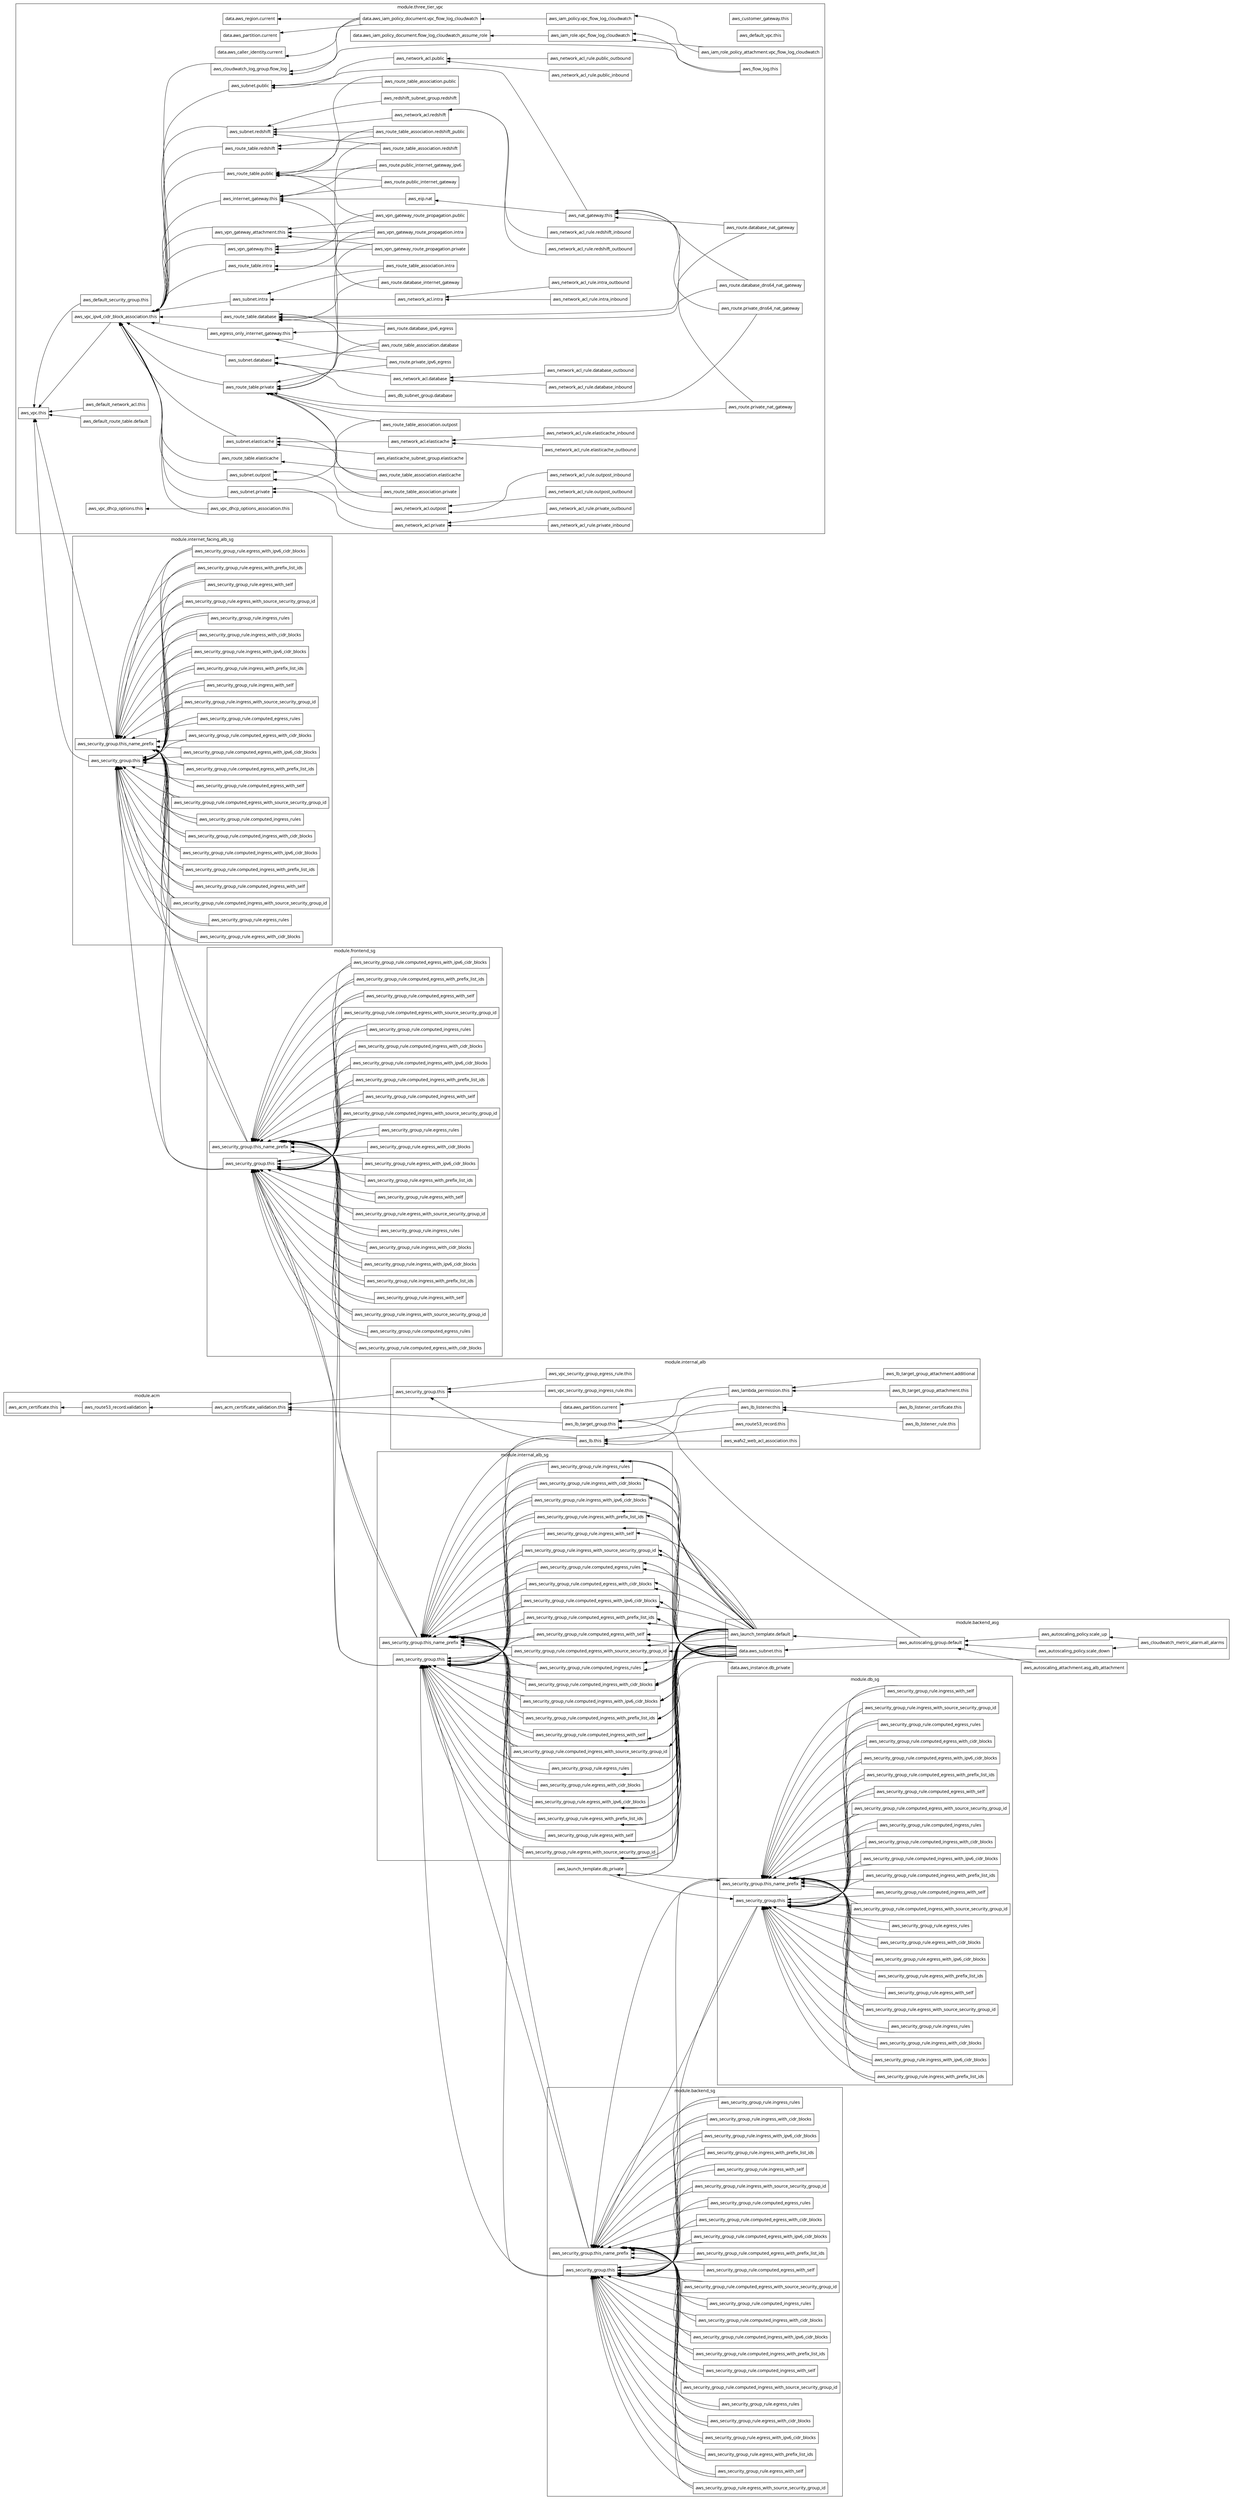 digraph G {
  rankdir = "RL";
  node [shape = rect, fontname = "sans-serif"];
  "data.aws_instance.db_private" [label="data.aws_instance.db_private"];
  "aws_autoscaling_attachment.asg_alb_attachment" [label="aws_autoscaling_attachment.asg_alb_attachment"];
  "aws_launch_template.db_private" [label="aws_launch_template.db_private"];
  subgraph "cluster_module.acm" {
    label = "module.acm"
    fontname = "sans-serif"
    "module.acm.aws_acm_certificate.this" [label="aws_acm_certificate.this"];
    "module.acm.aws_acm_certificate_validation.this" [label="aws_acm_certificate_validation.this"];
    "module.acm.aws_route53_record.validation" [label="aws_route53_record.validation"];
  }
  subgraph "cluster_module.backend_asg" {
    label = "module.backend_asg"
    fontname = "sans-serif"
    "module.backend_asg.data.aws_subnet.this" [label="data.aws_subnet.this"];
    "module.backend_asg.aws_autoscaling_group.default" [label="aws_autoscaling_group.default"];
    "module.backend_asg.aws_autoscaling_policy.scale_down" [label="aws_autoscaling_policy.scale_down"];
    "module.backend_asg.aws_autoscaling_policy.scale_up" [label="aws_autoscaling_policy.scale_up"];
    "module.backend_asg.aws_cloudwatch_metric_alarm.all_alarms" [label="aws_cloudwatch_metric_alarm.all_alarms"];
    "module.backend_asg.aws_launch_template.default" [label="aws_launch_template.default"];
  }
  subgraph "cluster_module.backend_sg" {
    label = "module.backend_sg"
    fontname = "sans-serif"
    "module.backend_sg.aws_security_group.this" [label="aws_security_group.this"];
    "module.backend_sg.aws_security_group.this_name_prefix" [label="aws_security_group.this_name_prefix"];
    "module.backend_sg.aws_security_group_rule.computed_egress_rules" [label="aws_security_group_rule.computed_egress_rules"];
    "module.backend_sg.aws_security_group_rule.computed_egress_with_cidr_blocks" [label="aws_security_group_rule.computed_egress_with_cidr_blocks"];
    "module.backend_sg.aws_security_group_rule.computed_egress_with_ipv6_cidr_blocks" [label="aws_security_group_rule.computed_egress_with_ipv6_cidr_blocks"];
    "module.backend_sg.aws_security_group_rule.computed_egress_with_prefix_list_ids" [label="aws_security_group_rule.computed_egress_with_prefix_list_ids"];
    "module.backend_sg.aws_security_group_rule.computed_egress_with_self" [label="aws_security_group_rule.computed_egress_with_self"];
    "module.backend_sg.aws_security_group_rule.computed_egress_with_source_security_group_id" [label="aws_security_group_rule.computed_egress_with_source_security_group_id"];
    "module.backend_sg.aws_security_group_rule.computed_ingress_rules" [label="aws_security_group_rule.computed_ingress_rules"];
    "module.backend_sg.aws_security_group_rule.computed_ingress_with_cidr_blocks" [label="aws_security_group_rule.computed_ingress_with_cidr_blocks"];
    "module.backend_sg.aws_security_group_rule.computed_ingress_with_ipv6_cidr_blocks" [label="aws_security_group_rule.computed_ingress_with_ipv6_cidr_blocks"];
    "module.backend_sg.aws_security_group_rule.computed_ingress_with_prefix_list_ids" [label="aws_security_group_rule.computed_ingress_with_prefix_list_ids"];
    "module.backend_sg.aws_security_group_rule.computed_ingress_with_self" [label="aws_security_group_rule.computed_ingress_with_self"];
    "module.backend_sg.aws_security_group_rule.computed_ingress_with_source_security_group_id" [label="aws_security_group_rule.computed_ingress_with_source_security_group_id"];
    "module.backend_sg.aws_security_group_rule.egress_rules" [label="aws_security_group_rule.egress_rules"];
    "module.backend_sg.aws_security_group_rule.egress_with_cidr_blocks" [label="aws_security_group_rule.egress_with_cidr_blocks"];
    "module.backend_sg.aws_security_group_rule.egress_with_ipv6_cidr_blocks" [label="aws_security_group_rule.egress_with_ipv6_cidr_blocks"];
    "module.backend_sg.aws_security_group_rule.egress_with_prefix_list_ids" [label="aws_security_group_rule.egress_with_prefix_list_ids"];
    "module.backend_sg.aws_security_group_rule.egress_with_self" [label="aws_security_group_rule.egress_with_self"];
    "module.backend_sg.aws_security_group_rule.egress_with_source_security_group_id" [label="aws_security_group_rule.egress_with_source_security_group_id"];
    "module.backend_sg.aws_security_group_rule.ingress_rules" [label="aws_security_group_rule.ingress_rules"];
    "module.backend_sg.aws_security_group_rule.ingress_with_cidr_blocks" [label="aws_security_group_rule.ingress_with_cidr_blocks"];
    "module.backend_sg.aws_security_group_rule.ingress_with_ipv6_cidr_blocks" [label="aws_security_group_rule.ingress_with_ipv6_cidr_blocks"];
    "module.backend_sg.aws_security_group_rule.ingress_with_prefix_list_ids" [label="aws_security_group_rule.ingress_with_prefix_list_ids"];
    "module.backend_sg.aws_security_group_rule.ingress_with_self" [label="aws_security_group_rule.ingress_with_self"];
    "module.backend_sg.aws_security_group_rule.ingress_with_source_security_group_id" [label="aws_security_group_rule.ingress_with_source_security_group_id"];
  }
  subgraph "cluster_module.db_sg" {
    label = "module.db_sg"
    fontname = "sans-serif"
    "module.db_sg.aws_security_group.this" [label="aws_security_group.this"];
    "module.db_sg.aws_security_group.this_name_prefix" [label="aws_security_group.this_name_prefix"];
    "module.db_sg.aws_security_group_rule.computed_egress_rules" [label="aws_security_group_rule.computed_egress_rules"];
    "module.db_sg.aws_security_group_rule.computed_egress_with_cidr_blocks" [label="aws_security_group_rule.computed_egress_with_cidr_blocks"];
    "module.db_sg.aws_security_group_rule.computed_egress_with_ipv6_cidr_blocks" [label="aws_security_group_rule.computed_egress_with_ipv6_cidr_blocks"];
    "module.db_sg.aws_security_group_rule.computed_egress_with_prefix_list_ids" [label="aws_security_group_rule.computed_egress_with_prefix_list_ids"];
    "module.db_sg.aws_security_group_rule.computed_egress_with_self" [label="aws_security_group_rule.computed_egress_with_self"];
    "module.db_sg.aws_security_group_rule.computed_egress_with_source_security_group_id" [label="aws_security_group_rule.computed_egress_with_source_security_group_id"];
    "module.db_sg.aws_security_group_rule.computed_ingress_rules" [label="aws_security_group_rule.computed_ingress_rules"];
    "module.db_sg.aws_security_group_rule.computed_ingress_with_cidr_blocks" [label="aws_security_group_rule.computed_ingress_with_cidr_blocks"];
    "module.db_sg.aws_security_group_rule.computed_ingress_with_ipv6_cidr_blocks" [label="aws_security_group_rule.computed_ingress_with_ipv6_cidr_blocks"];
    "module.db_sg.aws_security_group_rule.computed_ingress_with_prefix_list_ids" [label="aws_security_group_rule.computed_ingress_with_prefix_list_ids"];
    "module.db_sg.aws_security_group_rule.computed_ingress_with_self" [label="aws_security_group_rule.computed_ingress_with_self"];
    "module.db_sg.aws_security_group_rule.computed_ingress_with_source_security_group_id" [label="aws_security_group_rule.computed_ingress_with_source_security_group_id"];
    "module.db_sg.aws_security_group_rule.egress_rules" [label="aws_security_group_rule.egress_rules"];
    "module.db_sg.aws_security_group_rule.egress_with_cidr_blocks" [label="aws_security_group_rule.egress_with_cidr_blocks"];
    "module.db_sg.aws_security_group_rule.egress_with_ipv6_cidr_blocks" [label="aws_security_group_rule.egress_with_ipv6_cidr_blocks"];
    "module.db_sg.aws_security_group_rule.egress_with_prefix_list_ids" [label="aws_security_group_rule.egress_with_prefix_list_ids"];
    "module.db_sg.aws_security_group_rule.egress_with_self" [label="aws_security_group_rule.egress_with_self"];
    "module.db_sg.aws_security_group_rule.egress_with_source_security_group_id" [label="aws_security_group_rule.egress_with_source_security_group_id"];
    "module.db_sg.aws_security_group_rule.ingress_rules" [label="aws_security_group_rule.ingress_rules"];
    "module.db_sg.aws_security_group_rule.ingress_with_cidr_blocks" [label="aws_security_group_rule.ingress_with_cidr_blocks"];
    "module.db_sg.aws_security_group_rule.ingress_with_ipv6_cidr_blocks" [label="aws_security_group_rule.ingress_with_ipv6_cidr_blocks"];
    "module.db_sg.aws_security_group_rule.ingress_with_prefix_list_ids" [label="aws_security_group_rule.ingress_with_prefix_list_ids"];
    "module.db_sg.aws_security_group_rule.ingress_with_self" [label="aws_security_group_rule.ingress_with_self"];
    "module.db_sg.aws_security_group_rule.ingress_with_source_security_group_id" [label="aws_security_group_rule.ingress_with_source_security_group_id"];
  }
  subgraph "cluster_module.frontend_sg" {
    label = "module.frontend_sg"
    fontname = "sans-serif"
    "module.frontend_sg.aws_security_group.this" [label="aws_security_group.this"];
    "module.frontend_sg.aws_security_group.this_name_prefix" [label="aws_security_group.this_name_prefix"];
    "module.frontend_sg.aws_security_group_rule.computed_egress_rules" [label="aws_security_group_rule.computed_egress_rules"];
    "module.frontend_sg.aws_security_group_rule.computed_egress_with_cidr_blocks" [label="aws_security_group_rule.computed_egress_with_cidr_blocks"];
    "module.frontend_sg.aws_security_group_rule.computed_egress_with_ipv6_cidr_blocks" [label="aws_security_group_rule.computed_egress_with_ipv6_cidr_blocks"];
    "module.frontend_sg.aws_security_group_rule.computed_egress_with_prefix_list_ids" [label="aws_security_group_rule.computed_egress_with_prefix_list_ids"];
    "module.frontend_sg.aws_security_group_rule.computed_egress_with_self" [label="aws_security_group_rule.computed_egress_with_self"];
    "module.frontend_sg.aws_security_group_rule.computed_egress_with_source_security_group_id" [label="aws_security_group_rule.computed_egress_with_source_security_group_id"];
    "module.frontend_sg.aws_security_group_rule.computed_ingress_rules" [label="aws_security_group_rule.computed_ingress_rules"];
    "module.frontend_sg.aws_security_group_rule.computed_ingress_with_cidr_blocks" [label="aws_security_group_rule.computed_ingress_with_cidr_blocks"];
    "module.frontend_sg.aws_security_group_rule.computed_ingress_with_ipv6_cidr_blocks" [label="aws_security_group_rule.computed_ingress_with_ipv6_cidr_blocks"];
    "module.frontend_sg.aws_security_group_rule.computed_ingress_with_prefix_list_ids" [label="aws_security_group_rule.computed_ingress_with_prefix_list_ids"];
    "module.frontend_sg.aws_security_group_rule.computed_ingress_with_self" [label="aws_security_group_rule.computed_ingress_with_self"];
    "module.frontend_sg.aws_security_group_rule.computed_ingress_with_source_security_group_id" [label="aws_security_group_rule.computed_ingress_with_source_security_group_id"];
    "module.frontend_sg.aws_security_group_rule.egress_rules" [label="aws_security_group_rule.egress_rules"];
    "module.frontend_sg.aws_security_group_rule.egress_with_cidr_blocks" [label="aws_security_group_rule.egress_with_cidr_blocks"];
    "module.frontend_sg.aws_security_group_rule.egress_with_ipv6_cidr_blocks" [label="aws_security_group_rule.egress_with_ipv6_cidr_blocks"];
    "module.frontend_sg.aws_security_group_rule.egress_with_prefix_list_ids" [label="aws_security_group_rule.egress_with_prefix_list_ids"];
    "module.frontend_sg.aws_security_group_rule.egress_with_self" [label="aws_security_group_rule.egress_with_self"];
    "module.frontend_sg.aws_security_group_rule.egress_with_source_security_group_id" [label="aws_security_group_rule.egress_with_source_security_group_id"];
    "module.frontend_sg.aws_security_group_rule.ingress_rules" [label="aws_security_group_rule.ingress_rules"];
    "module.frontend_sg.aws_security_group_rule.ingress_with_cidr_blocks" [label="aws_security_group_rule.ingress_with_cidr_blocks"];
    "module.frontend_sg.aws_security_group_rule.ingress_with_ipv6_cidr_blocks" [label="aws_security_group_rule.ingress_with_ipv6_cidr_blocks"];
    "module.frontend_sg.aws_security_group_rule.ingress_with_prefix_list_ids" [label="aws_security_group_rule.ingress_with_prefix_list_ids"];
    "module.frontend_sg.aws_security_group_rule.ingress_with_self" [label="aws_security_group_rule.ingress_with_self"];
    "module.frontend_sg.aws_security_group_rule.ingress_with_source_security_group_id" [label="aws_security_group_rule.ingress_with_source_security_group_id"];
  }
  subgraph "cluster_module.internal_alb" {
    label = "module.internal_alb"
    fontname = "sans-serif"
    "module.internal_alb.data.aws_partition.current" [label="data.aws_partition.current"];
    "module.internal_alb.aws_lambda_permission.this" [label="aws_lambda_permission.this"];
    "module.internal_alb.aws_lb.this" [label="aws_lb.this"];
    "module.internal_alb.aws_lb_listener.this" [label="aws_lb_listener.this"];
    "module.internal_alb.aws_lb_listener_certificate.this" [label="aws_lb_listener_certificate.this"];
    "module.internal_alb.aws_lb_listener_rule.this" [label="aws_lb_listener_rule.this"];
    "module.internal_alb.aws_lb_target_group.this" [label="aws_lb_target_group.this"];
    "module.internal_alb.aws_lb_target_group_attachment.additional" [label="aws_lb_target_group_attachment.additional"];
    "module.internal_alb.aws_lb_target_group_attachment.this" [label="aws_lb_target_group_attachment.this"];
    "module.internal_alb.aws_route53_record.this" [label="aws_route53_record.this"];
    "module.internal_alb.aws_security_group.this" [label="aws_security_group.this"];
    "module.internal_alb.aws_vpc_security_group_egress_rule.this" [label="aws_vpc_security_group_egress_rule.this"];
    "module.internal_alb.aws_vpc_security_group_ingress_rule.this" [label="aws_vpc_security_group_ingress_rule.this"];
    "module.internal_alb.aws_wafv2_web_acl_association.this" [label="aws_wafv2_web_acl_association.this"];
  }
  subgraph "cluster_module.internal_alb_sg" {
    label = "module.internal_alb_sg"
    fontname = "sans-serif"
    "module.internal_alb_sg.aws_security_group.this" [label="aws_security_group.this"];
    "module.internal_alb_sg.aws_security_group.this_name_prefix" [label="aws_security_group.this_name_prefix"];
    "module.internal_alb_sg.aws_security_group_rule.computed_egress_rules" [label="aws_security_group_rule.computed_egress_rules"];
    "module.internal_alb_sg.aws_security_group_rule.computed_egress_with_cidr_blocks" [label="aws_security_group_rule.computed_egress_with_cidr_blocks"];
    "module.internal_alb_sg.aws_security_group_rule.computed_egress_with_ipv6_cidr_blocks" [label="aws_security_group_rule.computed_egress_with_ipv6_cidr_blocks"];
    "module.internal_alb_sg.aws_security_group_rule.computed_egress_with_prefix_list_ids" [label="aws_security_group_rule.computed_egress_with_prefix_list_ids"];
    "module.internal_alb_sg.aws_security_group_rule.computed_egress_with_self" [label="aws_security_group_rule.computed_egress_with_self"];
    "module.internal_alb_sg.aws_security_group_rule.computed_egress_with_source_security_group_id" [label="aws_security_group_rule.computed_egress_with_source_security_group_id"];
    "module.internal_alb_sg.aws_security_group_rule.computed_ingress_rules" [label="aws_security_group_rule.computed_ingress_rules"];
    "module.internal_alb_sg.aws_security_group_rule.computed_ingress_with_cidr_blocks" [label="aws_security_group_rule.computed_ingress_with_cidr_blocks"];
    "module.internal_alb_sg.aws_security_group_rule.computed_ingress_with_ipv6_cidr_blocks" [label="aws_security_group_rule.computed_ingress_with_ipv6_cidr_blocks"];
    "module.internal_alb_sg.aws_security_group_rule.computed_ingress_with_prefix_list_ids" [label="aws_security_group_rule.computed_ingress_with_prefix_list_ids"];
    "module.internal_alb_sg.aws_security_group_rule.computed_ingress_with_self" [label="aws_security_group_rule.computed_ingress_with_self"];
    "module.internal_alb_sg.aws_security_group_rule.computed_ingress_with_source_security_group_id" [label="aws_security_group_rule.computed_ingress_with_source_security_group_id"];
    "module.internal_alb_sg.aws_security_group_rule.egress_rules" [label="aws_security_group_rule.egress_rules"];
    "module.internal_alb_sg.aws_security_group_rule.egress_with_cidr_blocks" [label="aws_security_group_rule.egress_with_cidr_blocks"];
    "module.internal_alb_sg.aws_security_group_rule.egress_with_ipv6_cidr_blocks" [label="aws_security_group_rule.egress_with_ipv6_cidr_blocks"];
    "module.internal_alb_sg.aws_security_group_rule.egress_with_prefix_list_ids" [label="aws_security_group_rule.egress_with_prefix_list_ids"];
    "module.internal_alb_sg.aws_security_group_rule.egress_with_self" [label="aws_security_group_rule.egress_with_self"];
    "module.internal_alb_sg.aws_security_group_rule.egress_with_source_security_group_id" [label="aws_security_group_rule.egress_with_source_security_group_id"];
    "module.internal_alb_sg.aws_security_group_rule.ingress_rules" [label="aws_security_group_rule.ingress_rules"];
    "module.internal_alb_sg.aws_security_group_rule.ingress_with_cidr_blocks" [label="aws_security_group_rule.ingress_with_cidr_blocks"];
    "module.internal_alb_sg.aws_security_group_rule.ingress_with_ipv6_cidr_blocks" [label="aws_security_group_rule.ingress_with_ipv6_cidr_blocks"];
    "module.internal_alb_sg.aws_security_group_rule.ingress_with_prefix_list_ids" [label="aws_security_group_rule.ingress_with_prefix_list_ids"];
    "module.internal_alb_sg.aws_security_group_rule.ingress_with_self" [label="aws_security_group_rule.ingress_with_self"];
    "module.internal_alb_sg.aws_security_group_rule.ingress_with_source_security_group_id" [label="aws_security_group_rule.ingress_with_source_security_group_id"];
  }
  subgraph "cluster_module.internet_facing_alb_sg" {
    label = "module.internet_facing_alb_sg"
    fontname = "sans-serif"
    "module.internet_facing_alb_sg.aws_security_group.this" [label="aws_security_group.this"];
    "module.internet_facing_alb_sg.aws_security_group.this_name_prefix" [label="aws_security_group.this_name_prefix"];
    "module.internet_facing_alb_sg.aws_security_group_rule.computed_egress_rules" [label="aws_security_group_rule.computed_egress_rules"];
    "module.internet_facing_alb_sg.aws_security_group_rule.computed_egress_with_cidr_blocks" [label="aws_security_group_rule.computed_egress_with_cidr_blocks"];
    "module.internet_facing_alb_sg.aws_security_group_rule.computed_egress_with_ipv6_cidr_blocks" [label="aws_security_group_rule.computed_egress_with_ipv6_cidr_blocks"];
    "module.internet_facing_alb_sg.aws_security_group_rule.computed_egress_with_prefix_list_ids" [label="aws_security_group_rule.computed_egress_with_prefix_list_ids"];
    "module.internet_facing_alb_sg.aws_security_group_rule.computed_egress_with_self" [label="aws_security_group_rule.computed_egress_with_self"];
    "module.internet_facing_alb_sg.aws_security_group_rule.computed_egress_with_source_security_group_id" [label="aws_security_group_rule.computed_egress_with_source_security_group_id"];
    "module.internet_facing_alb_sg.aws_security_group_rule.computed_ingress_rules" [label="aws_security_group_rule.computed_ingress_rules"];
    "module.internet_facing_alb_sg.aws_security_group_rule.computed_ingress_with_cidr_blocks" [label="aws_security_group_rule.computed_ingress_with_cidr_blocks"];
    "module.internet_facing_alb_sg.aws_security_group_rule.computed_ingress_with_ipv6_cidr_blocks" [label="aws_security_group_rule.computed_ingress_with_ipv6_cidr_blocks"];
    "module.internet_facing_alb_sg.aws_security_group_rule.computed_ingress_with_prefix_list_ids" [label="aws_security_group_rule.computed_ingress_with_prefix_list_ids"];
    "module.internet_facing_alb_sg.aws_security_group_rule.computed_ingress_with_self" [label="aws_security_group_rule.computed_ingress_with_self"];
    "module.internet_facing_alb_sg.aws_security_group_rule.computed_ingress_with_source_security_group_id" [label="aws_security_group_rule.computed_ingress_with_source_security_group_id"];
    "module.internet_facing_alb_sg.aws_security_group_rule.egress_rules" [label="aws_security_group_rule.egress_rules"];
    "module.internet_facing_alb_sg.aws_security_group_rule.egress_with_cidr_blocks" [label="aws_security_group_rule.egress_with_cidr_blocks"];
    "module.internet_facing_alb_sg.aws_security_group_rule.egress_with_ipv6_cidr_blocks" [label="aws_security_group_rule.egress_with_ipv6_cidr_blocks"];
    "module.internet_facing_alb_sg.aws_security_group_rule.egress_with_prefix_list_ids" [label="aws_security_group_rule.egress_with_prefix_list_ids"];
    "module.internet_facing_alb_sg.aws_security_group_rule.egress_with_self" [label="aws_security_group_rule.egress_with_self"];
    "module.internet_facing_alb_sg.aws_security_group_rule.egress_with_source_security_group_id" [label="aws_security_group_rule.egress_with_source_security_group_id"];
    "module.internet_facing_alb_sg.aws_security_group_rule.ingress_rules" [label="aws_security_group_rule.ingress_rules"];
    "module.internet_facing_alb_sg.aws_security_group_rule.ingress_with_cidr_blocks" [label="aws_security_group_rule.ingress_with_cidr_blocks"];
    "module.internet_facing_alb_sg.aws_security_group_rule.ingress_with_ipv6_cidr_blocks" [label="aws_security_group_rule.ingress_with_ipv6_cidr_blocks"];
    "module.internet_facing_alb_sg.aws_security_group_rule.ingress_with_prefix_list_ids" [label="aws_security_group_rule.ingress_with_prefix_list_ids"];
    "module.internet_facing_alb_sg.aws_security_group_rule.ingress_with_self" [label="aws_security_group_rule.ingress_with_self"];
    "module.internet_facing_alb_sg.aws_security_group_rule.ingress_with_source_security_group_id" [label="aws_security_group_rule.ingress_with_source_security_group_id"];
  }
  subgraph "cluster_module.three_tier_vpc" {
    label = "module.three_tier_vpc"
    fontname = "sans-serif"
    "module.three_tier_vpc.data.aws_caller_identity.current" [label="data.aws_caller_identity.current"];
    "module.three_tier_vpc.data.aws_iam_policy_document.flow_log_cloudwatch_assume_role" [label="data.aws_iam_policy_document.flow_log_cloudwatch_assume_role"];
    "module.three_tier_vpc.data.aws_iam_policy_document.vpc_flow_log_cloudwatch" [label="data.aws_iam_policy_document.vpc_flow_log_cloudwatch"];
    "module.three_tier_vpc.data.aws_partition.current" [label="data.aws_partition.current"];
    "module.three_tier_vpc.data.aws_region.current" [label="data.aws_region.current"];
    "module.three_tier_vpc.aws_cloudwatch_log_group.flow_log" [label="aws_cloudwatch_log_group.flow_log"];
    "module.three_tier_vpc.aws_customer_gateway.this" [label="aws_customer_gateway.this"];
    "module.three_tier_vpc.aws_db_subnet_group.database" [label="aws_db_subnet_group.database"];
    "module.three_tier_vpc.aws_default_network_acl.this" [label="aws_default_network_acl.this"];
    "module.three_tier_vpc.aws_default_route_table.default" [label="aws_default_route_table.default"];
    "module.three_tier_vpc.aws_default_security_group.this" [label="aws_default_security_group.this"];
    "module.three_tier_vpc.aws_default_vpc.this" [label="aws_default_vpc.this"];
    "module.three_tier_vpc.aws_egress_only_internet_gateway.this" [label="aws_egress_only_internet_gateway.this"];
    "module.three_tier_vpc.aws_eip.nat" [label="aws_eip.nat"];
    "module.three_tier_vpc.aws_elasticache_subnet_group.elasticache" [label="aws_elasticache_subnet_group.elasticache"];
    "module.three_tier_vpc.aws_flow_log.this" [label="aws_flow_log.this"];
    "module.three_tier_vpc.aws_iam_policy.vpc_flow_log_cloudwatch" [label="aws_iam_policy.vpc_flow_log_cloudwatch"];
    "module.three_tier_vpc.aws_iam_role.vpc_flow_log_cloudwatch" [label="aws_iam_role.vpc_flow_log_cloudwatch"];
    "module.three_tier_vpc.aws_iam_role_policy_attachment.vpc_flow_log_cloudwatch" [label="aws_iam_role_policy_attachment.vpc_flow_log_cloudwatch"];
    "module.three_tier_vpc.aws_internet_gateway.this" [label="aws_internet_gateway.this"];
    "module.three_tier_vpc.aws_nat_gateway.this" [label="aws_nat_gateway.this"];
    "module.three_tier_vpc.aws_network_acl.database" [label="aws_network_acl.database"];
    "module.three_tier_vpc.aws_network_acl.elasticache" [label="aws_network_acl.elasticache"];
    "module.three_tier_vpc.aws_network_acl.intra" [label="aws_network_acl.intra"];
    "module.three_tier_vpc.aws_network_acl.outpost" [label="aws_network_acl.outpost"];
    "module.three_tier_vpc.aws_network_acl.private" [label="aws_network_acl.private"];
    "module.three_tier_vpc.aws_network_acl.public" [label="aws_network_acl.public"];
    "module.three_tier_vpc.aws_network_acl.redshift" [label="aws_network_acl.redshift"];
    "module.three_tier_vpc.aws_network_acl_rule.database_inbound" [label="aws_network_acl_rule.database_inbound"];
    "module.three_tier_vpc.aws_network_acl_rule.database_outbound" [label="aws_network_acl_rule.database_outbound"];
    "module.three_tier_vpc.aws_network_acl_rule.elasticache_inbound" [label="aws_network_acl_rule.elasticache_inbound"];
    "module.three_tier_vpc.aws_network_acl_rule.elasticache_outbound" [label="aws_network_acl_rule.elasticache_outbound"];
    "module.three_tier_vpc.aws_network_acl_rule.intra_inbound" [label="aws_network_acl_rule.intra_inbound"];
    "module.three_tier_vpc.aws_network_acl_rule.intra_outbound" [label="aws_network_acl_rule.intra_outbound"];
    "module.three_tier_vpc.aws_network_acl_rule.outpost_inbound" [label="aws_network_acl_rule.outpost_inbound"];
    "module.three_tier_vpc.aws_network_acl_rule.outpost_outbound" [label="aws_network_acl_rule.outpost_outbound"];
    "module.three_tier_vpc.aws_network_acl_rule.private_inbound" [label="aws_network_acl_rule.private_inbound"];
    "module.three_tier_vpc.aws_network_acl_rule.private_outbound" [label="aws_network_acl_rule.private_outbound"];
    "module.three_tier_vpc.aws_network_acl_rule.public_inbound" [label="aws_network_acl_rule.public_inbound"];
    "module.three_tier_vpc.aws_network_acl_rule.public_outbound" [label="aws_network_acl_rule.public_outbound"];
    "module.three_tier_vpc.aws_network_acl_rule.redshift_inbound" [label="aws_network_acl_rule.redshift_inbound"];
    "module.three_tier_vpc.aws_network_acl_rule.redshift_outbound" [label="aws_network_acl_rule.redshift_outbound"];
    "module.three_tier_vpc.aws_redshift_subnet_group.redshift" [label="aws_redshift_subnet_group.redshift"];
    "module.three_tier_vpc.aws_route.database_dns64_nat_gateway" [label="aws_route.database_dns64_nat_gateway"];
    "module.three_tier_vpc.aws_route.database_internet_gateway" [label="aws_route.database_internet_gateway"];
    "module.three_tier_vpc.aws_route.database_ipv6_egress" [label="aws_route.database_ipv6_egress"];
    "module.three_tier_vpc.aws_route.database_nat_gateway" [label="aws_route.database_nat_gateway"];
    "module.three_tier_vpc.aws_route.private_dns64_nat_gateway" [label="aws_route.private_dns64_nat_gateway"];
    "module.three_tier_vpc.aws_route.private_ipv6_egress" [label="aws_route.private_ipv6_egress"];
    "module.three_tier_vpc.aws_route.private_nat_gateway" [label="aws_route.private_nat_gateway"];
    "module.three_tier_vpc.aws_route.public_internet_gateway" [label="aws_route.public_internet_gateway"];
    "module.three_tier_vpc.aws_route.public_internet_gateway_ipv6" [label="aws_route.public_internet_gateway_ipv6"];
    "module.three_tier_vpc.aws_route_table.database" [label="aws_route_table.database"];
    "module.three_tier_vpc.aws_route_table.elasticache" [label="aws_route_table.elasticache"];
    "module.three_tier_vpc.aws_route_table.intra" [label="aws_route_table.intra"];
    "module.three_tier_vpc.aws_route_table.private" [label="aws_route_table.private"];
    "module.three_tier_vpc.aws_route_table.public" [label="aws_route_table.public"];
    "module.three_tier_vpc.aws_route_table.redshift" [label="aws_route_table.redshift"];
    "module.three_tier_vpc.aws_route_table_association.database" [label="aws_route_table_association.database"];
    "module.three_tier_vpc.aws_route_table_association.elasticache" [label="aws_route_table_association.elasticache"];
    "module.three_tier_vpc.aws_route_table_association.intra" [label="aws_route_table_association.intra"];
    "module.three_tier_vpc.aws_route_table_association.outpost" [label="aws_route_table_association.outpost"];
    "module.three_tier_vpc.aws_route_table_association.private" [label="aws_route_table_association.private"];
    "module.three_tier_vpc.aws_route_table_association.public" [label="aws_route_table_association.public"];
    "module.three_tier_vpc.aws_route_table_association.redshift" [label="aws_route_table_association.redshift"];
    "module.three_tier_vpc.aws_route_table_association.redshift_public" [label="aws_route_table_association.redshift_public"];
    "module.three_tier_vpc.aws_subnet.database" [label="aws_subnet.database"];
    "module.three_tier_vpc.aws_subnet.elasticache" [label="aws_subnet.elasticache"];
    "module.three_tier_vpc.aws_subnet.intra" [label="aws_subnet.intra"];
    "module.three_tier_vpc.aws_subnet.outpost" [label="aws_subnet.outpost"];
    "module.three_tier_vpc.aws_subnet.private" [label="aws_subnet.private"];
    "module.three_tier_vpc.aws_subnet.public" [label="aws_subnet.public"];
    "module.three_tier_vpc.aws_subnet.redshift" [label="aws_subnet.redshift"];
    "module.three_tier_vpc.aws_vpc.this" [label="aws_vpc.this"];
    "module.three_tier_vpc.aws_vpc_dhcp_options.this" [label="aws_vpc_dhcp_options.this"];
    "module.three_tier_vpc.aws_vpc_dhcp_options_association.this" [label="aws_vpc_dhcp_options_association.this"];
    "module.three_tier_vpc.aws_vpc_ipv4_cidr_block_association.this" [label="aws_vpc_ipv4_cidr_block_association.this"];
    "module.three_tier_vpc.aws_vpn_gateway.this" [label="aws_vpn_gateway.this"];
    "module.three_tier_vpc.aws_vpn_gateway_attachment.this" [label="aws_vpn_gateway_attachment.this"];
    "module.three_tier_vpc.aws_vpn_gateway_route_propagation.intra" [label="aws_vpn_gateway_route_propagation.intra"];
    "module.three_tier_vpc.aws_vpn_gateway_route_propagation.private" [label="aws_vpn_gateway_route_propagation.private"];
    "module.three_tier_vpc.aws_vpn_gateway_route_propagation.public" [label="aws_vpn_gateway_route_propagation.public"];
  }
  "data.aws_instance.db_private" -> "aws_launch_template.db_private";
  "aws_autoscaling_attachment.asg_alb_attachment" -> "module.backend_asg.aws_autoscaling_group.default";
  "aws_launch_template.db_private" -> "module.db_sg.aws_security_group.this";
  "aws_launch_template.db_private" -> "module.db_sg.aws_security_group.this_name_prefix";
  "module.acm.aws_acm_certificate_validation.this" -> "module.acm.aws_route53_record.validation";
  "module.acm.aws_route53_record.validation" -> "module.acm.aws_acm_certificate.this";
  "module.backend_asg.data.aws_subnet.this" -> "aws_launch_template.db_private";
  "module.backend_asg.data.aws_subnet.this" -> "module.internal_alb_sg.aws_security_group_rule.computed_egress_rules";
  "module.backend_asg.data.aws_subnet.this" -> "module.internal_alb_sg.aws_security_group_rule.computed_egress_with_cidr_blocks";
  "module.backend_asg.data.aws_subnet.this" -> "module.internal_alb_sg.aws_security_group_rule.computed_egress_with_ipv6_cidr_blocks";
  "module.backend_asg.data.aws_subnet.this" -> "module.internal_alb_sg.aws_security_group_rule.computed_egress_with_prefix_list_ids";
  "module.backend_asg.data.aws_subnet.this" -> "module.internal_alb_sg.aws_security_group_rule.computed_egress_with_self";
  "module.backend_asg.data.aws_subnet.this" -> "module.internal_alb_sg.aws_security_group_rule.computed_egress_with_source_security_group_id";
  "module.backend_asg.data.aws_subnet.this" -> "module.internal_alb_sg.aws_security_group_rule.computed_ingress_rules";
  "module.backend_asg.data.aws_subnet.this" -> "module.internal_alb_sg.aws_security_group_rule.computed_ingress_with_cidr_blocks";
  "module.backend_asg.data.aws_subnet.this" -> "module.internal_alb_sg.aws_security_group_rule.computed_ingress_with_ipv6_cidr_blocks";
  "module.backend_asg.data.aws_subnet.this" -> "module.internal_alb_sg.aws_security_group_rule.computed_ingress_with_prefix_list_ids";
  "module.backend_asg.data.aws_subnet.this" -> "module.internal_alb_sg.aws_security_group_rule.computed_ingress_with_self";
  "module.backend_asg.data.aws_subnet.this" -> "module.internal_alb_sg.aws_security_group_rule.computed_ingress_with_source_security_group_id";
  "module.backend_asg.data.aws_subnet.this" -> "module.internal_alb_sg.aws_security_group_rule.egress_rules";
  "module.backend_asg.data.aws_subnet.this" -> "module.internal_alb_sg.aws_security_group_rule.egress_with_cidr_blocks";
  "module.backend_asg.data.aws_subnet.this" -> "module.internal_alb_sg.aws_security_group_rule.egress_with_ipv6_cidr_blocks";
  "module.backend_asg.data.aws_subnet.this" -> "module.internal_alb_sg.aws_security_group_rule.egress_with_prefix_list_ids";
  "module.backend_asg.data.aws_subnet.this" -> "module.internal_alb_sg.aws_security_group_rule.egress_with_self";
  "module.backend_asg.data.aws_subnet.this" -> "module.internal_alb_sg.aws_security_group_rule.egress_with_source_security_group_id";
  "module.backend_asg.data.aws_subnet.this" -> "module.internal_alb_sg.aws_security_group_rule.ingress_rules";
  "module.backend_asg.data.aws_subnet.this" -> "module.internal_alb_sg.aws_security_group_rule.ingress_with_cidr_blocks";
  "module.backend_asg.data.aws_subnet.this" -> "module.internal_alb_sg.aws_security_group_rule.ingress_with_ipv6_cidr_blocks";
  "module.backend_asg.data.aws_subnet.this" -> "module.internal_alb_sg.aws_security_group_rule.ingress_with_prefix_list_ids";
  "module.backend_asg.data.aws_subnet.this" -> "module.internal_alb_sg.aws_security_group_rule.ingress_with_self";
  "module.backend_asg.data.aws_subnet.this" -> "module.internal_alb_sg.aws_security_group_rule.ingress_with_source_security_group_id";
  "module.backend_asg.aws_autoscaling_group.default" -> "module.backend_asg.data.aws_subnet.this";
  "module.backend_asg.aws_autoscaling_group.default" -> "module.backend_asg.aws_launch_template.default";
  "module.backend_asg.aws_autoscaling_group.default" -> "module.internal_alb.aws_lb_target_group.this";
  "module.backend_asg.aws_autoscaling_policy.scale_down" -> "module.backend_asg.aws_autoscaling_group.default";
  "module.backend_asg.aws_autoscaling_policy.scale_up" -> "module.backend_asg.aws_autoscaling_group.default";
  "module.backend_asg.aws_cloudwatch_metric_alarm.all_alarms" -> "module.backend_asg.aws_autoscaling_policy.scale_down";
  "module.backend_asg.aws_cloudwatch_metric_alarm.all_alarms" -> "module.backend_asg.aws_autoscaling_policy.scale_up";
  "module.backend_asg.aws_launch_template.default" -> "aws_launch_template.db_private";
  "module.backend_asg.aws_launch_template.default" -> "module.internal_alb_sg.aws_security_group_rule.computed_egress_rules";
  "module.backend_asg.aws_launch_template.default" -> "module.internal_alb_sg.aws_security_group_rule.computed_egress_with_cidr_blocks";
  "module.backend_asg.aws_launch_template.default" -> "module.internal_alb_sg.aws_security_group_rule.computed_egress_with_ipv6_cidr_blocks";
  "module.backend_asg.aws_launch_template.default" -> "module.internal_alb_sg.aws_security_group_rule.computed_egress_with_prefix_list_ids";
  "module.backend_asg.aws_launch_template.default" -> "module.internal_alb_sg.aws_security_group_rule.computed_egress_with_self";
  "module.backend_asg.aws_launch_template.default" -> "module.internal_alb_sg.aws_security_group_rule.computed_egress_with_source_security_group_id";
  "module.backend_asg.aws_launch_template.default" -> "module.internal_alb_sg.aws_security_group_rule.computed_ingress_rules";
  "module.backend_asg.aws_launch_template.default" -> "module.internal_alb_sg.aws_security_group_rule.computed_ingress_with_cidr_blocks";
  "module.backend_asg.aws_launch_template.default" -> "module.internal_alb_sg.aws_security_group_rule.computed_ingress_with_ipv6_cidr_blocks";
  "module.backend_asg.aws_launch_template.default" -> "module.internal_alb_sg.aws_security_group_rule.computed_ingress_with_prefix_list_ids";
  "module.backend_asg.aws_launch_template.default" -> "module.internal_alb_sg.aws_security_group_rule.computed_ingress_with_self";
  "module.backend_asg.aws_launch_template.default" -> "module.internal_alb_sg.aws_security_group_rule.computed_ingress_with_source_security_group_id";
  "module.backend_asg.aws_launch_template.default" -> "module.internal_alb_sg.aws_security_group_rule.egress_rules";
  "module.backend_asg.aws_launch_template.default" -> "module.internal_alb_sg.aws_security_group_rule.egress_with_cidr_blocks";
  "module.backend_asg.aws_launch_template.default" -> "module.internal_alb_sg.aws_security_group_rule.egress_with_ipv6_cidr_blocks";
  "module.backend_asg.aws_launch_template.default" -> "module.internal_alb_sg.aws_security_group_rule.egress_with_prefix_list_ids";
  "module.backend_asg.aws_launch_template.default" -> "module.internal_alb_sg.aws_security_group_rule.egress_with_self";
  "module.backend_asg.aws_launch_template.default" -> "module.internal_alb_sg.aws_security_group_rule.egress_with_source_security_group_id";
  "module.backend_asg.aws_launch_template.default" -> "module.internal_alb_sg.aws_security_group_rule.ingress_rules";
  "module.backend_asg.aws_launch_template.default" -> "module.internal_alb_sg.aws_security_group_rule.ingress_with_cidr_blocks";
  "module.backend_asg.aws_launch_template.default" -> "module.internal_alb_sg.aws_security_group_rule.ingress_with_ipv6_cidr_blocks";
  "module.backend_asg.aws_launch_template.default" -> "module.internal_alb_sg.aws_security_group_rule.ingress_with_prefix_list_ids";
  "module.backend_asg.aws_launch_template.default" -> "module.internal_alb_sg.aws_security_group_rule.ingress_with_self";
  "module.backend_asg.aws_launch_template.default" -> "module.internal_alb_sg.aws_security_group_rule.ingress_with_source_security_group_id";
  "module.backend_sg.aws_security_group.this" -> "module.internal_alb_sg.aws_security_group.this";
  "module.backend_sg.aws_security_group.this" -> "module.internal_alb_sg.aws_security_group.this_name_prefix";
  "module.backend_sg.aws_security_group.this_name_prefix" -> "module.internal_alb_sg.aws_security_group.this";
  "module.backend_sg.aws_security_group.this_name_prefix" -> "module.internal_alb_sg.aws_security_group.this_name_prefix";
  "module.backend_sg.aws_security_group_rule.computed_egress_rules" -> "module.backend_sg.aws_security_group.this";
  "module.backend_sg.aws_security_group_rule.computed_egress_rules" -> "module.backend_sg.aws_security_group.this_name_prefix";
  "module.backend_sg.aws_security_group_rule.computed_egress_with_cidr_blocks" -> "module.backend_sg.aws_security_group.this";
  "module.backend_sg.aws_security_group_rule.computed_egress_with_cidr_blocks" -> "module.backend_sg.aws_security_group.this_name_prefix";
  "module.backend_sg.aws_security_group_rule.computed_egress_with_ipv6_cidr_blocks" -> "module.backend_sg.aws_security_group.this";
  "module.backend_sg.aws_security_group_rule.computed_egress_with_ipv6_cidr_blocks" -> "module.backend_sg.aws_security_group.this_name_prefix";
  "module.backend_sg.aws_security_group_rule.computed_egress_with_prefix_list_ids" -> "module.backend_sg.aws_security_group.this";
  "module.backend_sg.aws_security_group_rule.computed_egress_with_prefix_list_ids" -> "module.backend_sg.aws_security_group.this_name_prefix";
  "module.backend_sg.aws_security_group_rule.computed_egress_with_self" -> "module.backend_sg.aws_security_group.this";
  "module.backend_sg.aws_security_group_rule.computed_egress_with_self" -> "module.backend_sg.aws_security_group.this_name_prefix";
  "module.backend_sg.aws_security_group_rule.computed_egress_with_source_security_group_id" -> "module.backend_sg.aws_security_group.this";
  "module.backend_sg.aws_security_group_rule.computed_egress_with_source_security_group_id" -> "module.backend_sg.aws_security_group.this_name_prefix";
  "module.backend_sg.aws_security_group_rule.computed_ingress_rules" -> "module.backend_sg.aws_security_group.this";
  "module.backend_sg.aws_security_group_rule.computed_ingress_rules" -> "module.backend_sg.aws_security_group.this_name_prefix";
  "module.backend_sg.aws_security_group_rule.computed_ingress_with_cidr_blocks" -> "module.backend_sg.aws_security_group.this";
  "module.backend_sg.aws_security_group_rule.computed_ingress_with_cidr_blocks" -> "module.backend_sg.aws_security_group.this_name_prefix";
  "module.backend_sg.aws_security_group_rule.computed_ingress_with_ipv6_cidr_blocks" -> "module.backend_sg.aws_security_group.this";
  "module.backend_sg.aws_security_group_rule.computed_ingress_with_ipv6_cidr_blocks" -> "module.backend_sg.aws_security_group.this_name_prefix";
  "module.backend_sg.aws_security_group_rule.computed_ingress_with_prefix_list_ids" -> "module.backend_sg.aws_security_group.this";
  "module.backend_sg.aws_security_group_rule.computed_ingress_with_prefix_list_ids" -> "module.backend_sg.aws_security_group.this_name_prefix";
  "module.backend_sg.aws_security_group_rule.computed_ingress_with_self" -> "module.backend_sg.aws_security_group.this";
  "module.backend_sg.aws_security_group_rule.computed_ingress_with_self" -> "module.backend_sg.aws_security_group.this_name_prefix";
  "module.backend_sg.aws_security_group_rule.computed_ingress_with_source_security_group_id" -> "module.backend_sg.aws_security_group.this";
  "module.backend_sg.aws_security_group_rule.computed_ingress_with_source_security_group_id" -> "module.backend_sg.aws_security_group.this_name_prefix";
  "module.backend_sg.aws_security_group_rule.egress_rules" -> "module.backend_sg.aws_security_group.this";
  "module.backend_sg.aws_security_group_rule.egress_rules" -> "module.backend_sg.aws_security_group.this_name_prefix";
  "module.backend_sg.aws_security_group_rule.egress_with_cidr_blocks" -> "module.backend_sg.aws_security_group.this";
  "module.backend_sg.aws_security_group_rule.egress_with_cidr_blocks" -> "module.backend_sg.aws_security_group.this_name_prefix";
  "module.backend_sg.aws_security_group_rule.egress_with_ipv6_cidr_blocks" -> "module.backend_sg.aws_security_group.this";
  "module.backend_sg.aws_security_group_rule.egress_with_ipv6_cidr_blocks" -> "module.backend_sg.aws_security_group.this_name_prefix";
  "module.backend_sg.aws_security_group_rule.egress_with_prefix_list_ids" -> "module.backend_sg.aws_security_group.this";
  "module.backend_sg.aws_security_group_rule.egress_with_prefix_list_ids" -> "module.backend_sg.aws_security_group.this_name_prefix";
  "module.backend_sg.aws_security_group_rule.egress_with_self" -> "module.backend_sg.aws_security_group.this";
  "module.backend_sg.aws_security_group_rule.egress_with_self" -> "module.backend_sg.aws_security_group.this_name_prefix";
  "module.backend_sg.aws_security_group_rule.egress_with_source_security_group_id" -> "module.backend_sg.aws_security_group.this";
  "module.backend_sg.aws_security_group_rule.egress_with_source_security_group_id" -> "module.backend_sg.aws_security_group.this_name_prefix";
  "module.backend_sg.aws_security_group_rule.ingress_rules" -> "module.backend_sg.aws_security_group.this";
  "module.backend_sg.aws_security_group_rule.ingress_rules" -> "module.backend_sg.aws_security_group.this_name_prefix";
  "module.backend_sg.aws_security_group_rule.ingress_with_cidr_blocks" -> "module.backend_sg.aws_security_group.this";
  "module.backend_sg.aws_security_group_rule.ingress_with_cidr_blocks" -> "module.backend_sg.aws_security_group.this_name_prefix";
  "module.backend_sg.aws_security_group_rule.ingress_with_ipv6_cidr_blocks" -> "module.backend_sg.aws_security_group.this";
  "module.backend_sg.aws_security_group_rule.ingress_with_ipv6_cidr_blocks" -> "module.backend_sg.aws_security_group.this_name_prefix";
  "module.backend_sg.aws_security_group_rule.ingress_with_prefix_list_ids" -> "module.backend_sg.aws_security_group.this";
  "module.backend_sg.aws_security_group_rule.ingress_with_prefix_list_ids" -> "module.backend_sg.aws_security_group.this_name_prefix";
  "module.backend_sg.aws_security_group_rule.ingress_with_self" -> "module.backend_sg.aws_security_group.this";
  "module.backend_sg.aws_security_group_rule.ingress_with_self" -> "module.backend_sg.aws_security_group.this_name_prefix";
  "module.backend_sg.aws_security_group_rule.ingress_with_source_security_group_id" -> "module.backend_sg.aws_security_group.this";
  "module.backend_sg.aws_security_group_rule.ingress_with_source_security_group_id" -> "module.backend_sg.aws_security_group.this_name_prefix";
  "module.db_sg.aws_security_group.this" -> "module.backend_sg.aws_security_group.this";
  "module.db_sg.aws_security_group.this" -> "module.backend_sg.aws_security_group.this_name_prefix";
  "module.db_sg.aws_security_group.this_name_prefix" -> "module.backend_sg.aws_security_group.this";
  "module.db_sg.aws_security_group.this_name_prefix" -> "module.backend_sg.aws_security_group.this_name_prefix";
  "module.db_sg.aws_security_group_rule.computed_egress_rules" -> "module.db_sg.aws_security_group.this";
  "module.db_sg.aws_security_group_rule.computed_egress_rules" -> "module.db_sg.aws_security_group.this_name_prefix";
  "module.db_sg.aws_security_group_rule.computed_egress_with_cidr_blocks" -> "module.db_sg.aws_security_group.this";
  "module.db_sg.aws_security_group_rule.computed_egress_with_cidr_blocks" -> "module.db_sg.aws_security_group.this_name_prefix";
  "module.db_sg.aws_security_group_rule.computed_egress_with_ipv6_cidr_blocks" -> "module.db_sg.aws_security_group.this";
  "module.db_sg.aws_security_group_rule.computed_egress_with_ipv6_cidr_blocks" -> "module.db_sg.aws_security_group.this_name_prefix";
  "module.db_sg.aws_security_group_rule.computed_egress_with_prefix_list_ids" -> "module.db_sg.aws_security_group.this";
  "module.db_sg.aws_security_group_rule.computed_egress_with_prefix_list_ids" -> "module.db_sg.aws_security_group.this_name_prefix";
  "module.db_sg.aws_security_group_rule.computed_egress_with_self" -> "module.db_sg.aws_security_group.this";
  "module.db_sg.aws_security_group_rule.computed_egress_with_self" -> "module.db_sg.aws_security_group.this_name_prefix";
  "module.db_sg.aws_security_group_rule.computed_egress_with_source_security_group_id" -> "module.db_sg.aws_security_group.this";
  "module.db_sg.aws_security_group_rule.computed_egress_with_source_security_group_id" -> "module.db_sg.aws_security_group.this_name_prefix";
  "module.db_sg.aws_security_group_rule.computed_ingress_rules" -> "module.db_sg.aws_security_group.this";
  "module.db_sg.aws_security_group_rule.computed_ingress_rules" -> "module.db_sg.aws_security_group.this_name_prefix";
  "module.db_sg.aws_security_group_rule.computed_ingress_with_cidr_blocks" -> "module.db_sg.aws_security_group.this";
  "module.db_sg.aws_security_group_rule.computed_ingress_with_cidr_blocks" -> "module.db_sg.aws_security_group.this_name_prefix";
  "module.db_sg.aws_security_group_rule.computed_ingress_with_ipv6_cidr_blocks" -> "module.db_sg.aws_security_group.this";
  "module.db_sg.aws_security_group_rule.computed_ingress_with_ipv6_cidr_blocks" -> "module.db_sg.aws_security_group.this_name_prefix";
  "module.db_sg.aws_security_group_rule.computed_ingress_with_prefix_list_ids" -> "module.db_sg.aws_security_group.this";
  "module.db_sg.aws_security_group_rule.computed_ingress_with_prefix_list_ids" -> "module.db_sg.aws_security_group.this_name_prefix";
  "module.db_sg.aws_security_group_rule.computed_ingress_with_self" -> "module.db_sg.aws_security_group.this";
  "module.db_sg.aws_security_group_rule.computed_ingress_with_self" -> "module.db_sg.aws_security_group.this_name_prefix";
  "module.db_sg.aws_security_group_rule.computed_ingress_with_source_security_group_id" -> "module.db_sg.aws_security_group.this";
  "module.db_sg.aws_security_group_rule.computed_ingress_with_source_security_group_id" -> "module.db_sg.aws_security_group.this_name_prefix";
  "module.db_sg.aws_security_group_rule.egress_rules" -> "module.db_sg.aws_security_group.this";
  "module.db_sg.aws_security_group_rule.egress_rules" -> "module.db_sg.aws_security_group.this_name_prefix";
  "module.db_sg.aws_security_group_rule.egress_with_cidr_blocks" -> "module.db_sg.aws_security_group.this";
  "module.db_sg.aws_security_group_rule.egress_with_cidr_blocks" -> "module.db_sg.aws_security_group.this_name_prefix";
  "module.db_sg.aws_security_group_rule.egress_with_ipv6_cidr_blocks" -> "module.db_sg.aws_security_group.this";
  "module.db_sg.aws_security_group_rule.egress_with_ipv6_cidr_blocks" -> "module.db_sg.aws_security_group.this_name_prefix";
  "module.db_sg.aws_security_group_rule.egress_with_prefix_list_ids" -> "module.db_sg.aws_security_group.this";
  "module.db_sg.aws_security_group_rule.egress_with_prefix_list_ids" -> "module.db_sg.aws_security_group.this_name_prefix";
  "module.db_sg.aws_security_group_rule.egress_with_self" -> "module.db_sg.aws_security_group.this";
  "module.db_sg.aws_security_group_rule.egress_with_self" -> "module.db_sg.aws_security_group.this_name_prefix";
  "module.db_sg.aws_security_group_rule.egress_with_source_security_group_id" -> "module.db_sg.aws_security_group.this";
  "module.db_sg.aws_security_group_rule.egress_with_source_security_group_id" -> "module.db_sg.aws_security_group.this_name_prefix";
  "module.db_sg.aws_security_group_rule.ingress_rules" -> "module.db_sg.aws_security_group.this";
  "module.db_sg.aws_security_group_rule.ingress_rules" -> "module.db_sg.aws_security_group.this_name_prefix";
  "module.db_sg.aws_security_group_rule.ingress_with_cidr_blocks" -> "module.db_sg.aws_security_group.this";
  "module.db_sg.aws_security_group_rule.ingress_with_cidr_blocks" -> "module.db_sg.aws_security_group.this_name_prefix";
  "module.db_sg.aws_security_group_rule.ingress_with_ipv6_cidr_blocks" -> "module.db_sg.aws_security_group.this";
  "module.db_sg.aws_security_group_rule.ingress_with_ipv6_cidr_blocks" -> "module.db_sg.aws_security_group.this_name_prefix";
  "module.db_sg.aws_security_group_rule.ingress_with_prefix_list_ids" -> "module.db_sg.aws_security_group.this";
  "module.db_sg.aws_security_group_rule.ingress_with_prefix_list_ids" -> "module.db_sg.aws_security_group.this_name_prefix";
  "module.db_sg.aws_security_group_rule.ingress_with_self" -> "module.db_sg.aws_security_group.this";
  "module.db_sg.aws_security_group_rule.ingress_with_self" -> "module.db_sg.aws_security_group.this_name_prefix";
  "module.db_sg.aws_security_group_rule.ingress_with_source_security_group_id" -> "module.db_sg.aws_security_group.this";
  "module.db_sg.aws_security_group_rule.ingress_with_source_security_group_id" -> "module.db_sg.aws_security_group.this_name_prefix";
  "module.frontend_sg.aws_security_group.this" -> "module.internet_facing_alb_sg.aws_security_group.this";
  "module.frontend_sg.aws_security_group.this" -> "module.internet_facing_alb_sg.aws_security_group.this_name_prefix";
  "module.frontend_sg.aws_security_group.this_name_prefix" -> "module.internet_facing_alb_sg.aws_security_group.this";
  "module.frontend_sg.aws_security_group.this_name_prefix" -> "module.internet_facing_alb_sg.aws_security_group.this_name_prefix";
  "module.frontend_sg.aws_security_group_rule.computed_egress_rules" -> "module.frontend_sg.aws_security_group.this";
  "module.frontend_sg.aws_security_group_rule.computed_egress_rules" -> "module.frontend_sg.aws_security_group.this_name_prefix";
  "module.frontend_sg.aws_security_group_rule.computed_egress_with_cidr_blocks" -> "module.frontend_sg.aws_security_group.this";
  "module.frontend_sg.aws_security_group_rule.computed_egress_with_cidr_blocks" -> "module.frontend_sg.aws_security_group.this_name_prefix";
  "module.frontend_sg.aws_security_group_rule.computed_egress_with_ipv6_cidr_blocks" -> "module.frontend_sg.aws_security_group.this";
  "module.frontend_sg.aws_security_group_rule.computed_egress_with_ipv6_cidr_blocks" -> "module.frontend_sg.aws_security_group.this_name_prefix";
  "module.frontend_sg.aws_security_group_rule.computed_egress_with_prefix_list_ids" -> "module.frontend_sg.aws_security_group.this";
  "module.frontend_sg.aws_security_group_rule.computed_egress_with_prefix_list_ids" -> "module.frontend_sg.aws_security_group.this_name_prefix";
  "module.frontend_sg.aws_security_group_rule.computed_egress_with_self" -> "module.frontend_sg.aws_security_group.this";
  "module.frontend_sg.aws_security_group_rule.computed_egress_with_self" -> "module.frontend_sg.aws_security_group.this_name_prefix";
  "module.frontend_sg.aws_security_group_rule.computed_egress_with_source_security_group_id" -> "module.frontend_sg.aws_security_group.this";
  "module.frontend_sg.aws_security_group_rule.computed_egress_with_source_security_group_id" -> "module.frontend_sg.aws_security_group.this_name_prefix";
  "module.frontend_sg.aws_security_group_rule.computed_ingress_rules" -> "module.frontend_sg.aws_security_group.this";
  "module.frontend_sg.aws_security_group_rule.computed_ingress_rules" -> "module.frontend_sg.aws_security_group.this_name_prefix";
  "module.frontend_sg.aws_security_group_rule.computed_ingress_with_cidr_blocks" -> "module.frontend_sg.aws_security_group.this";
  "module.frontend_sg.aws_security_group_rule.computed_ingress_with_cidr_blocks" -> "module.frontend_sg.aws_security_group.this_name_prefix";
  "module.frontend_sg.aws_security_group_rule.computed_ingress_with_ipv6_cidr_blocks" -> "module.frontend_sg.aws_security_group.this";
  "module.frontend_sg.aws_security_group_rule.computed_ingress_with_ipv6_cidr_blocks" -> "module.frontend_sg.aws_security_group.this_name_prefix";
  "module.frontend_sg.aws_security_group_rule.computed_ingress_with_prefix_list_ids" -> "module.frontend_sg.aws_security_group.this";
  "module.frontend_sg.aws_security_group_rule.computed_ingress_with_prefix_list_ids" -> "module.frontend_sg.aws_security_group.this_name_prefix";
  "module.frontend_sg.aws_security_group_rule.computed_ingress_with_self" -> "module.frontend_sg.aws_security_group.this";
  "module.frontend_sg.aws_security_group_rule.computed_ingress_with_self" -> "module.frontend_sg.aws_security_group.this_name_prefix";
  "module.frontend_sg.aws_security_group_rule.computed_ingress_with_source_security_group_id" -> "module.frontend_sg.aws_security_group.this";
  "module.frontend_sg.aws_security_group_rule.computed_ingress_with_source_security_group_id" -> "module.frontend_sg.aws_security_group.this_name_prefix";
  "module.frontend_sg.aws_security_group_rule.egress_rules" -> "module.frontend_sg.aws_security_group.this";
  "module.frontend_sg.aws_security_group_rule.egress_rules" -> "module.frontend_sg.aws_security_group.this_name_prefix";
  "module.frontend_sg.aws_security_group_rule.egress_with_cidr_blocks" -> "module.frontend_sg.aws_security_group.this";
  "module.frontend_sg.aws_security_group_rule.egress_with_cidr_blocks" -> "module.frontend_sg.aws_security_group.this_name_prefix";
  "module.frontend_sg.aws_security_group_rule.egress_with_ipv6_cidr_blocks" -> "module.frontend_sg.aws_security_group.this";
  "module.frontend_sg.aws_security_group_rule.egress_with_ipv6_cidr_blocks" -> "module.frontend_sg.aws_security_group.this_name_prefix";
  "module.frontend_sg.aws_security_group_rule.egress_with_prefix_list_ids" -> "module.frontend_sg.aws_security_group.this";
  "module.frontend_sg.aws_security_group_rule.egress_with_prefix_list_ids" -> "module.frontend_sg.aws_security_group.this_name_prefix";
  "module.frontend_sg.aws_security_group_rule.egress_with_self" -> "module.frontend_sg.aws_security_group.this";
  "module.frontend_sg.aws_security_group_rule.egress_with_self" -> "module.frontend_sg.aws_security_group.this_name_prefix";
  "module.frontend_sg.aws_security_group_rule.egress_with_source_security_group_id" -> "module.frontend_sg.aws_security_group.this";
  "module.frontend_sg.aws_security_group_rule.egress_with_source_security_group_id" -> "module.frontend_sg.aws_security_group.this_name_prefix";
  "module.frontend_sg.aws_security_group_rule.ingress_rules" -> "module.frontend_sg.aws_security_group.this";
  "module.frontend_sg.aws_security_group_rule.ingress_rules" -> "module.frontend_sg.aws_security_group.this_name_prefix";
  "module.frontend_sg.aws_security_group_rule.ingress_with_cidr_blocks" -> "module.frontend_sg.aws_security_group.this";
  "module.frontend_sg.aws_security_group_rule.ingress_with_cidr_blocks" -> "module.frontend_sg.aws_security_group.this_name_prefix";
  "module.frontend_sg.aws_security_group_rule.ingress_with_ipv6_cidr_blocks" -> "module.frontend_sg.aws_security_group.this";
  "module.frontend_sg.aws_security_group_rule.ingress_with_ipv6_cidr_blocks" -> "module.frontend_sg.aws_security_group.this_name_prefix";
  "module.frontend_sg.aws_security_group_rule.ingress_with_prefix_list_ids" -> "module.frontend_sg.aws_security_group.this";
  "module.frontend_sg.aws_security_group_rule.ingress_with_prefix_list_ids" -> "module.frontend_sg.aws_security_group.this_name_prefix";
  "module.frontend_sg.aws_security_group_rule.ingress_with_self" -> "module.frontend_sg.aws_security_group.this";
  "module.frontend_sg.aws_security_group_rule.ingress_with_self" -> "module.frontend_sg.aws_security_group.this_name_prefix";
  "module.frontend_sg.aws_security_group_rule.ingress_with_source_security_group_id" -> "module.frontend_sg.aws_security_group.this";
  "module.frontend_sg.aws_security_group_rule.ingress_with_source_security_group_id" -> "module.frontend_sg.aws_security_group.this_name_prefix";
  "module.internal_alb.data.aws_partition.current" -> "module.acm.aws_acm_certificate_validation.this";
  "module.internal_alb.aws_lambda_permission.this" -> "module.internal_alb.data.aws_partition.current";
  "module.internal_alb.aws_lambda_permission.this" -> "module.internal_alb.aws_lb_target_group.this";
  "module.internal_alb.aws_lb.this" -> "module.internal_alb.aws_security_group.this";
  "module.internal_alb.aws_lb.this" -> "module.internal_alb_sg.aws_security_group.this";
  "module.internal_alb.aws_lb.this" -> "module.internal_alb_sg.aws_security_group.this_name_prefix";
  "module.internal_alb.aws_lb_listener.this" -> "module.internal_alb.aws_lb.this";
  "module.internal_alb.aws_lb_listener.this" -> "module.internal_alb.aws_lb_target_group.this";
  "module.internal_alb.aws_lb_listener_certificate.this" -> "module.internal_alb.aws_lb_listener.this";
  "module.internal_alb.aws_lb_listener_rule.this" -> "module.internal_alb.aws_lb_listener.this";
  "module.internal_alb.aws_lb_target_group.this" -> "module.acm.aws_acm_certificate_validation.this";
  "module.internal_alb.aws_lb_target_group_attachment.additional" -> "module.internal_alb.aws_lambda_permission.this";
  "module.internal_alb.aws_lb_target_group_attachment.this" -> "module.internal_alb.aws_lambda_permission.this";
  "module.internal_alb.aws_route53_record.this" -> "module.internal_alb.aws_lb.this";
  "module.internal_alb.aws_security_group.this" -> "module.acm.aws_acm_certificate_validation.this";
  "module.internal_alb.aws_vpc_security_group_egress_rule.this" -> "module.internal_alb.aws_security_group.this";
  "module.internal_alb.aws_vpc_security_group_ingress_rule.this" -> "module.internal_alb.aws_security_group.this";
  "module.internal_alb.aws_wafv2_web_acl_association.this" -> "module.internal_alb.aws_lb.this";
  "module.internal_alb_sg.aws_security_group.this" -> "module.frontend_sg.aws_security_group.this";
  "module.internal_alb_sg.aws_security_group.this" -> "module.frontend_sg.aws_security_group.this_name_prefix";
  "module.internal_alb_sg.aws_security_group.this_name_prefix" -> "module.frontend_sg.aws_security_group.this";
  "module.internal_alb_sg.aws_security_group.this_name_prefix" -> "module.frontend_sg.aws_security_group.this_name_prefix";
  "module.internal_alb_sg.aws_security_group_rule.computed_egress_rules" -> "module.internal_alb_sg.aws_security_group.this";
  "module.internal_alb_sg.aws_security_group_rule.computed_egress_rules" -> "module.internal_alb_sg.aws_security_group.this_name_prefix";
  "module.internal_alb_sg.aws_security_group_rule.computed_egress_with_cidr_blocks" -> "module.internal_alb_sg.aws_security_group.this";
  "module.internal_alb_sg.aws_security_group_rule.computed_egress_with_cidr_blocks" -> "module.internal_alb_sg.aws_security_group.this_name_prefix";
  "module.internal_alb_sg.aws_security_group_rule.computed_egress_with_ipv6_cidr_blocks" -> "module.internal_alb_sg.aws_security_group.this";
  "module.internal_alb_sg.aws_security_group_rule.computed_egress_with_ipv6_cidr_blocks" -> "module.internal_alb_sg.aws_security_group.this_name_prefix";
  "module.internal_alb_sg.aws_security_group_rule.computed_egress_with_prefix_list_ids" -> "module.internal_alb_sg.aws_security_group.this";
  "module.internal_alb_sg.aws_security_group_rule.computed_egress_with_prefix_list_ids" -> "module.internal_alb_sg.aws_security_group.this_name_prefix";
  "module.internal_alb_sg.aws_security_group_rule.computed_egress_with_self" -> "module.internal_alb_sg.aws_security_group.this";
  "module.internal_alb_sg.aws_security_group_rule.computed_egress_with_self" -> "module.internal_alb_sg.aws_security_group.this_name_prefix";
  "module.internal_alb_sg.aws_security_group_rule.computed_egress_with_source_security_group_id" -> "module.internal_alb_sg.aws_security_group.this";
  "module.internal_alb_sg.aws_security_group_rule.computed_egress_with_source_security_group_id" -> "module.internal_alb_sg.aws_security_group.this_name_prefix";
  "module.internal_alb_sg.aws_security_group_rule.computed_ingress_rules" -> "module.internal_alb_sg.aws_security_group.this";
  "module.internal_alb_sg.aws_security_group_rule.computed_ingress_rules" -> "module.internal_alb_sg.aws_security_group.this_name_prefix";
  "module.internal_alb_sg.aws_security_group_rule.computed_ingress_with_cidr_blocks" -> "module.internal_alb_sg.aws_security_group.this";
  "module.internal_alb_sg.aws_security_group_rule.computed_ingress_with_cidr_blocks" -> "module.internal_alb_sg.aws_security_group.this_name_prefix";
  "module.internal_alb_sg.aws_security_group_rule.computed_ingress_with_ipv6_cidr_blocks" -> "module.internal_alb_sg.aws_security_group.this";
  "module.internal_alb_sg.aws_security_group_rule.computed_ingress_with_ipv6_cidr_blocks" -> "module.internal_alb_sg.aws_security_group.this_name_prefix";
  "module.internal_alb_sg.aws_security_group_rule.computed_ingress_with_prefix_list_ids" -> "module.internal_alb_sg.aws_security_group.this";
  "module.internal_alb_sg.aws_security_group_rule.computed_ingress_with_prefix_list_ids" -> "module.internal_alb_sg.aws_security_group.this_name_prefix";
  "module.internal_alb_sg.aws_security_group_rule.computed_ingress_with_self" -> "module.internal_alb_sg.aws_security_group.this";
  "module.internal_alb_sg.aws_security_group_rule.computed_ingress_with_self" -> "module.internal_alb_sg.aws_security_group.this_name_prefix";
  "module.internal_alb_sg.aws_security_group_rule.computed_ingress_with_source_security_group_id" -> "module.internal_alb_sg.aws_security_group.this";
  "module.internal_alb_sg.aws_security_group_rule.computed_ingress_with_source_security_group_id" -> "module.internal_alb_sg.aws_security_group.this_name_prefix";
  "module.internal_alb_sg.aws_security_group_rule.egress_rules" -> "module.internal_alb_sg.aws_security_group.this";
  "module.internal_alb_sg.aws_security_group_rule.egress_rules" -> "module.internal_alb_sg.aws_security_group.this_name_prefix";
  "module.internal_alb_sg.aws_security_group_rule.egress_with_cidr_blocks" -> "module.internal_alb_sg.aws_security_group.this";
  "module.internal_alb_sg.aws_security_group_rule.egress_with_cidr_blocks" -> "module.internal_alb_sg.aws_security_group.this_name_prefix";
  "module.internal_alb_sg.aws_security_group_rule.egress_with_ipv6_cidr_blocks" -> "module.internal_alb_sg.aws_security_group.this";
  "module.internal_alb_sg.aws_security_group_rule.egress_with_ipv6_cidr_blocks" -> "module.internal_alb_sg.aws_security_group.this_name_prefix";
  "module.internal_alb_sg.aws_security_group_rule.egress_with_prefix_list_ids" -> "module.internal_alb_sg.aws_security_group.this";
  "module.internal_alb_sg.aws_security_group_rule.egress_with_prefix_list_ids" -> "module.internal_alb_sg.aws_security_group.this_name_prefix";
  "module.internal_alb_sg.aws_security_group_rule.egress_with_self" -> "module.internal_alb_sg.aws_security_group.this";
  "module.internal_alb_sg.aws_security_group_rule.egress_with_self" -> "module.internal_alb_sg.aws_security_group.this_name_prefix";
  "module.internal_alb_sg.aws_security_group_rule.egress_with_source_security_group_id" -> "module.internal_alb_sg.aws_security_group.this";
  "module.internal_alb_sg.aws_security_group_rule.egress_with_source_security_group_id" -> "module.internal_alb_sg.aws_security_group.this_name_prefix";
  "module.internal_alb_sg.aws_security_group_rule.ingress_rules" -> "module.internal_alb_sg.aws_security_group.this";
  "module.internal_alb_sg.aws_security_group_rule.ingress_rules" -> "module.internal_alb_sg.aws_security_group.this_name_prefix";
  "module.internal_alb_sg.aws_security_group_rule.ingress_with_cidr_blocks" -> "module.internal_alb_sg.aws_security_group.this";
  "module.internal_alb_sg.aws_security_group_rule.ingress_with_cidr_blocks" -> "module.internal_alb_sg.aws_security_group.this_name_prefix";
  "module.internal_alb_sg.aws_security_group_rule.ingress_with_ipv6_cidr_blocks" -> "module.internal_alb_sg.aws_security_group.this";
  "module.internal_alb_sg.aws_security_group_rule.ingress_with_ipv6_cidr_blocks" -> "module.internal_alb_sg.aws_security_group.this_name_prefix";
  "module.internal_alb_sg.aws_security_group_rule.ingress_with_prefix_list_ids" -> "module.internal_alb_sg.aws_security_group.this";
  "module.internal_alb_sg.aws_security_group_rule.ingress_with_prefix_list_ids" -> "module.internal_alb_sg.aws_security_group.this_name_prefix";
  "module.internal_alb_sg.aws_security_group_rule.ingress_with_self" -> "module.internal_alb_sg.aws_security_group.this";
  "module.internal_alb_sg.aws_security_group_rule.ingress_with_self" -> "module.internal_alb_sg.aws_security_group.this_name_prefix";
  "module.internal_alb_sg.aws_security_group_rule.ingress_with_source_security_group_id" -> "module.internal_alb_sg.aws_security_group.this";
  "module.internal_alb_sg.aws_security_group_rule.ingress_with_source_security_group_id" -> "module.internal_alb_sg.aws_security_group.this_name_prefix";
  "module.internet_facing_alb_sg.aws_security_group.this" -> "module.three_tier_vpc.aws_vpc.this";
  "module.internet_facing_alb_sg.aws_security_group.this_name_prefix" -> "module.three_tier_vpc.aws_vpc.this";
  "module.internet_facing_alb_sg.aws_security_group_rule.computed_egress_rules" -> "module.internet_facing_alb_sg.aws_security_group.this";
  "module.internet_facing_alb_sg.aws_security_group_rule.computed_egress_rules" -> "module.internet_facing_alb_sg.aws_security_group.this_name_prefix";
  "module.internet_facing_alb_sg.aws_security_group_rule.computed_egress_with_cidr_blocks" -> "module.internet_facing_alb_sg.aws_security_group.this";
  "module.internet_facing_alb_sg.aws_security_group_rule.computed_egress_with_cidr_blocks" -> "module.internet_facing_alb_sg.aws_security_group.this_name_prefix";
  "module.internet_facing_alb_sg.aws_security_group_rule.computed_egress_with_ipv6_cidr_blocks" -> "module.internet_facing_alb_sg.aws_security_group.this";
  "module.internet_facing_alb_sg.aws_security_group_rule.computed_egress_with_ipv6_cidr_blocks" -> "module.internet_facing_alb_sg.aws_security_group.this_name_prefix";
  "module.internet_facing_alb_sg.aws_security_group_rule.computed_egress_with_prefix_list_ids" -> "module.internet_facing_alb_sg.aws_security_group.this";
  "module.internet_facing_alb_sg.aws_security_group_rule.computed_egress_with_prefix_list_ids" -> "module.internet_facing_alb_sg.aws_security_group.this_name_prefix";
  "module.internet_facing_alb_sg.aws_security_group_rule.computed_egress_with_self" -> "module.internet_facing_alb_sg.aws_security_group.this";
  "module.internet_facing_alb_sg.aws_security_group_rule.computed_egress_with_self" -> "module.internet_facing_alb_sg.aws_security_group.this_name_prefix";
  "module.internet_facing_alb_sg.aws_security_group_rule.computed_egress_with_source_security_group_id" -> "module.internet_facing_alb_sg.aws_security_group.this";
  "module.internet_facing_alb_sg.aws_security_group_rule.computed_egress_with_source_security_group_id" -> "module.internet_facing_alb_sg.aws_security_group.this_name_prefix";
  "module.internet_facing_alb_sg.aws_security_group_rule.computed_ingress_rules" -> "module.internet_facing_alb_sg.aws_security_group.this";
  "module.internet_facing_alb_sg.aws_security_group_rule.computed_ingress_rules" -> "module.internet_facing_alb_sg.aws_security_group.this_name_prefix";
  "module.internet_facing_alb_sg.aws_security_group_rule.computed_ingress_with_cidr_blocks" -> "module.internet_facing_alb_sg.aws_security_group.this";
  "module.internet_facing_alb_sg.aws_security_group_rule.computed_ingress_with_cidr_blocks" -> "module.internet_facing_alb_sg.aws_security_group.this_name_prefix";
  "module.internet_facing_alb_sg.aws_security_group_rule.computed_ingress_with_ipv6_cidr_blocks" -> "module.internet_facing_alb_sg.aws_security_group.this";
  "module.internet_facing_alb_sg.aws_security_group_rule.computed_ingress_with_ipv6_cidr_blocks" -> "module.internet_facing_alb_sg.aws_security_group.this_name_prefix";
  "module.internet_facing_alb_sg.aws_security_group_rule.computed_ingress_with_prefix_list_ids" -> "module.internet_facing_alb_sg.aws_security_group.this";
  "module.internet_facing_alb_sg.aws_security_group_rule.computed_ingress_with_prefix_list_ids" -> "module.internet_facing_alb_sg.aws_security_group.this_name_prefix";
  "module.internet_facing_alb_sg.aws_security_group_rule.computed_ingress_with_self" -> "module.internet_facing_alb_sg.aws_security_group.this";
  "module.internet_facing_alb_sg.aws_security_group_rule.computed_ingress_with_self" -> "module.internet_facing_alb_sg.aws_security_group.this_name_prefix";
  "module.internet_facing_alb_sg.aws_security_group_rule.computed_ingress_with_source_security_group_id" -> "module.internet_facing_alb_sg.aws_security_group.this";
  "module.internet_facing_alb_sg.aws_security_group_rule.computed_ingress_with_source_security_group_id" -> "module.internet_facing_alb_sg.aws_security_group.this_name_prefix";
  "module.internet_facing_alb_sg.aws_security_group_rule.egress_rules" -> "module.internet_facing_alb_sg.aws_security_group.this";
  "module.internet_facing_alb_sg.aws_security_group_rule.egress_rules" -> "module.internet_facing_alb_sg.aws_security_group.this_name_prefix";
  "module.internet_facing_alb_sg.aws_security_group_rule.egress_with_cidr_blocks" -> "module.internet_facing_alb_sg.aws_security_group.this";
  "module.internet_facing_alb_sg.aws_security_group_rule.egress_with_cidr_blocks" -> "module.internet_facing_alb_sg.aws_security_group.this_name_prefix";
  "module.internet_facing_alb_sg.aws_security_group_rule.egress_with_ipv6_cidr_blocks" -> "module.internet_facing_alb_sg.aws_security_group.this";
  "module.internet_facing_alb_sg.aws_security_group_rule.egress_with_ipv6_cidr_blocks" -> "module.internet_facing_alb_sg.aws_security_group.this_name_prefix";
  "module.internet_facing_alb_sg.aws_security_group_rule.egress_with_prefix_list_ids" -> "module.internet_facing_alb_sg.aws_security_group.this";
  "module.internet_facing_alb_sg.aws_security_group_rule.egress_with_prefix_list_ids" -> "module.internet_facing_alb_sg.aws_security_group.this_name_prefix";
  "module.internet_facing_alb_sg.aws_security_group_rule.egress_with_self" -> "module.internet_facing_alb_sg.aws_security_group.this";
  "module.internet_facing_alb_sg.aws_security_group_rule.egress_with_self" -> "module.internet_facing_alb_sg.aws_security_group.this_name_prefix";
  "module.internet_facing_alb_sg.aws_security_group_rule.egress_with_source_security_group_id" -> "module.internet_facing_alb_sg.aws_security_group.this";
  "module.internet_facing_alb_sg.aws_security_group_rule.egress_with_source_security_group_id" -> "module.internet_facing_alb_sg.aws_security_group.this_name_prefix";
  "module.internet_facing_alb_sg.aws_security_group_rule.ingress_rules" -> "module.internet_facing_alb_sg.aws_security_group.this";
  "module.internet_facing_alb_sg.aws_security_group_rule.ingress_rules" -> "module.internet_facing_alb_sg.aws_security_group.this_name_prefix";
  "module.internet_facing_alb_sg.aws_security_group_rule.ingress_with_cidr_blocks" -> "module.internet_facing_alb_sg.aws_security_group.this";
  "module.internet_facing_alb_sg.aws_security_group_rule.ingress_with_cidr_blocks" -> "module.internet_facing_alb_sg.aws_security_group.this_name_prefix";
  "module.internet_facing_alb_sg.aws_security_group_rule.ingress_with_ipv6_cidr_blocks" -> "module.internet_facing_alb_sg.aws_security_group.this";
  "module.internet_facing_alb_sg.aws_security_group_rule.ingress_with_ipv6_cidr_blocks" -> "module.internet_facing_alb_sg.aws_security_group.this_name_prefix";
  "module.internet_facing_alb_sg.aws_security_group_rule.ingress_with_prefix_list_ids" -> "module.internet_facing_alb_sg.aws_security_group.this";
  "module.internet_facing_alb_sg.aws_security_group_rule.ingress_with_prefix_list_ids" -> "module.internet_facing_alb_sg.aws_security_group.this_name_prefix";
  "module.internet_facing_alb_sg.aws_security_group_rule.ingress_with_self" -> "module.internet_facing_alb_sg.aws_security_group.this";
  "module.internet_facing_alb_sg.aws_security_group_rule.ingress_with_self" -> "module.internet_facing_alb_sg.aws_security_group.this_name_prefix";
  "module.internet_facing_alb_sg.aws_security_group_rule.ingress_with_source_security_group_id" -> "module.internet_facing_alb_sg.aws_security_group.this";
  "module.internet_facing_alb_sg.aws_security_group_rule.ingress_with_source_security_group_id" -> "module.internet_facing_alb_sg.aws_security_group.this_name_prefix";
  "module.three_tier_vpc.data.aws_iam_policy_document.vpc_flow_log_cloudwatch" -> "module.three_tier_vpc.data.aws_caller_identity.current";
  "module.three_tier_vpc.data.aws_iam_policy_document.vpc_flow_log_cloudwatch" -> "module.three_tier_vpc.data.aws_partition.current";
  "module.three_tier_vpc.data.aws_iam_policy_document.vpc_flow_log_cloudwatch" -> "module.three_tier_vpc.data.aws_region.current";
  "module.three_tier_vpc.data.aws_iam_policy_document.vpc_flow_log_cloudwatch" -> "module.three_tier_vpc.aws_cloudwatch_log_group.flow_log";
  "module.three_tier_vpc.aws_cloudwatch_log_group.flow_log" -> "module.three_tier_vpc.aws_vpc_ipv4_cidr_block_association.this";
  "module.three_tier_vpc.aws_db_subnet_group.database" -> "module.three_tier_vpc.aws_subnet.database";
  "module.three_tier_vpc.aws_default_network_acl.this" -> "module.three_tier_vpc.aws_vpc.this";
  "module.three_tier_vpc.aws_default_route_table.default" -> "module.three_tier_vpc.aws_vpc.this";
  "module.three_tier_vpc.aws_default_security_group.this" -> "module.three_tier_vpc.aws_vpc.this";
  "module.three_tier_vpc.aws_egress_only_internet_gateway.this" -> "module.three_tier_vpc.aws_vpc_ipv4_cidr_block_association.this";
  "module.three_tier_vpc.aws_eip.nat" -> "module.three_tier_vpc.aws_internet_gateway.this";
  "module.three_tier_vpc.aws_elasticache_subnet_group.elasticache" -> "module.three_tier_vpc.aws_subnet.elasticache";
  "module.three_tier_vpc.aws_flow_log.this" -> "module.three_tier_vpc.aws_cloudwatch_log_group.flow_log";
  "module.three_tier_vpc.aws_flow_log.this" -> "module.three_tier_vpc.aws_iam_role.vpc_flow_log_cloudwatch";
  "module.three_tier_vpc.aws_iam_policy.vpc_flow_log_cloudwatch" -> "module.three_tier_vpc.data.aws_iam_policy_document.vpc_flow_log_cloudwatch";
  "module.three_tier_vpc.aws_iam_role.vpc_flow_log_cloudwatch" -> "module.three_tier_vpc.data.aws_iam_policy_document.flow_log_cloudwatch_assume_role";
  "module.three_tier_vpc.aws_iam_role_policy_attachment.vpc_flow_log_cloudwatch" -> "module.three_tier_vpc.aws_iam_policy.vpc_flow_log_cloudwatch";
  "module.three_tier_vpc.aws_iam_role_policy_attachment.vpc_flow_log_cloudwatch" -> "module.three_tier_vpc.aws_iam_role.vpc_flow_log_cloudwatch";
  "module.three_tier_vpc.aws_internet_gateway.this" -> "module.three_tier_vpc.aws_vpc_ipv4_cidr_block_association.this";
  "module.three_tier_vpc.aws_nat_gateway.this" -> "module.three_tier_vpc.aws_eip.nat";
  "module.three_tier_vpc.aws_nat_gateway.this" -> "module.three_tier_vpc.aws_subnet.public";
  "module.three_tier_vpc.aws_network_acl.database" -> "module.three_tier_vpc.aws_subnet.database";
  "module.three_tier_vpc.aws_network_acl.elasticache" -> "module.three_tier_vpc.aws_subnet.elasticache";
  "module.three_tier_vpc.aws_network_acl.intra" -> "module.three_tier_vpc.aws_subnet.intra";
  "module.three_tier_vpc.aws_network_acl.outpost" -> "module.three_tier_vpc.aws_subnet.outpost";
  "module.three_tier_vpc.aws_network_acl.private" -> "module.three_tier_vpc.aws_subnet.private";
  "module.three_tier_vpc.aws_network_acl.public" -> "module.three_tier_vpc.aws_subnet.public";
  "module.three_tier_vpc.aws_network_acl.redshift" -> "module.three_tier_vpc.aws_subnet.redshift";
  "module.three_tier_vpc.aws_network_acl_rule.database_inbound" -> "module.three_tier_vpc.aws_network_acl.database";
  "module.three_tier_vpc.aws_network_acl_rule.database_outbound" -> "module.three_tier_vpc.aws_network_acl.database";
  "module.three_tier_vpc.aws_network_acl_rule.elasticache_inbound" -> "module.three_tier_vpc.aws_network_acl.elasticache";
  "module.three_tier_vpc.aws_network_acl_rule.elasticache_outbound" -> "module.three_tier_vpc.aws_network_acl.elasticache";
  "module.three_tier_vpc.aws_network_acl_rule.intra_inbound" -> "module.three_tier_vpc.aws_network_acl.intra";
  "module.three_tier_vpc.aws_network_acl_rule.intra_outbound" -> "module.three_tier_vpc.aws_network_acl.intra";
  "module.three_tier_vpc.aws_network_acl_rule.outpost_inbound" -> "module.three_tier_vpc.aws_network_acl.outpost";
  "module.three_tier_vpc.aws_network_acl_rule.outpost_outbound" -> "module.three_tier_vpc.aws_network_acl.outpost";
  "module.three_tier_vpc.aws_network_acl_rule.private_inbound" -> "module.three_tier_vpc.aws_network_acl.private";
  "module.three_tier_vpc.aws_network_acl_rule.private_outbound" -> "module.three_tier_vpc.aws_network_acl.private";
  "module.three_tier_vpc.aws_network_acl_rule.public_inbound" -> "module.three_tier_vpc.aws_network_acl.public";
  "module.three_tier_vpc.aws_network_acl_rule.public_outbound" -> "module.three_tier_vpc.aws_network_acl.public";
  "module.three_tier_vpc.aws_network_acl_rule.redshift_inbound" -> "module.three_tier_vpc.aws_network_acl.redshift";
  "module.three_tier_vpc.aws_network_acl_rule.redshift_outbound" -> "module.three_tier_vpc.aws_network_acl.redshift";
  "module.three_tier_vpc.aws_redshift_subnet_group.redshift" -> "module.three_tier_vpc.aws_subnet.redshift";
  "module.three_tier_vpc.aws_route.database_dns64_nat_gateway" -> "module.three_tier_vpc.aws_nat_gateway.this";
  "module.three_tier_vpc.aws_route.database_dns64_nat_gateway" -> "module.three_tier_vpc.aws_route_table.database";
  "module.three_tier_vpc.aws_route.database_internet_gateway" -> "module.three_tier_vpc.aws_internet_gateway.this";
  "module.three_tier_vpc.aws_route.database_internet_gateway" -> "module.three_tier_vpc.aws_route_table.database";
  "module.three_tier_vpc.aws_route.database_ipv6_egress" -> "module.three_tier_vpc.aws_egress_only_internet_gateway.this";
  "module.three_tier_vpc.aws_route.database_ipv6_egress" -> "module.three_tier_vpc.aws_route_table.database";
  "module.three_tier_vpc.aws_route.database_nat_gateway" -> "module.three_tier_vpc.aws_nat_gateway.this";
  "module.three_tier_vpc.aws_route.database_nat_gateway" -> "module.three_tier_vpc.aws_route_table.database";
  "module.three_tier_vpc.aws_route.private_dns64_nat_gateway" -> "module.three_tier_vpc.aws_nat_gateway.this";
  "module.three_tier_vpc.aws_route.private_dns64_nat_gateway" -> "module.three_tier_vpc.aws_route_table.private";
  "module.three_tier_vpc.aws_route.private_ipv6_egress" -> "module.three_tier_vpc.aws_egress_only_internet_gateway.this";
  "module.three_tier_vpc.aws_route.private_ipv6_egress" -> "module.three_tier_vpc.aws_route_table.private";
  "module.three_tier_vpc.aws_route.private_nat_gateway" -> "module.three_tier_vpc.aws_nat_gateway.this";
  "module.three_tier_vpc.aws_route.private_nat_gateway" -> "module.three_tier_vpc.aws_route_table.private";
  "module.three_tier_vpc.aws_route.public_internet_gateway" -> "module.three_tier_vpc.aws_internet_gateway.this";
  "module.three_tier_vpc.aws_route.public_internet_gateway" -> "module.three_tier_vpc.aws_route_table.public";
  "module.three_tier_vpc.aws_route.public_internet_gateway_ipv6" -> "module.three_tier_vpc.aws_internet_gateway.this";
  "module.three_tier_vpc.aws_route.public_internet_gateway_ipv6" -> "module.three_tier_vpc.aws_route_table.public";
  "module.three_tier_vpc.aws_route_table.database" -> "module.three_tier_vpc.aws_vpc_ipv4_cidr_block_association.this";
  "module.three_tier_vpc.aws_route_table.elasticache" -> "module.three_tier_vpc.aws_vpc_ipv4_cidr_block_association.this";
  "module.three_tier_vpc.aws_route_table.intra" -> "module.three_tier_vpc.aws_vpc_ipv4_cidr_block_association.this";
  "module.three_tier_vpc.aws_route_table.private" -> "module.three_tier_vpc.aws_vpc_ipv4_cidr_block_association.this";
  "module.three_tier_vpc.aws_route_table.public" -> "module.three_tier_vpc.aws_vpc_ipv4_cidr_block_association.this";
  "module.three_tier_vpc.aws_route_table.redshift" -> "module.three_tier_vpc.aws_vpc_ipv4_cidr_block_association.this";
  "module.three_tier_vpc.aws_route_table_association.database" -> "module.three_tier_vpc.aws_route_table.database";
  "module.three_tier_vpc.aws_route_table_association.database" -> "module.three_tier_vpc.aws_route_table.private";
  "module.three_tier_vpc.aws_route_table_association.database" -> "module.three_tier_vpc.aws_subnet.database";
  "module.three_tier_vpc.aws_route_table_association.elasticache" -> "module.three_tier_vpc.aws_route_table.elasticache";
  "module.three_tier_vpc.aws_route_table_association.elasticache" -> "module.three_tier_vpc.aws_route_table.private";
  "module.three_tier_vpc.aws_route_table_association.elasticache" -> "module.three_tier_vpc.aws_subnet.elasticache";
  "module.three_tier_vpc.aws_route_table_association.intra" -> "module.three_tier_vpc.aws_route_table.intra";
  "module.three_tier_vpc.aws_route_table_association.intra" -> "module.three_tier_vpc.aws_subnet.intra";
  "module.three_tier_vpc.aws_route_table_association.outpost" -> "module.three_tier_vpc.aws_route_table.private";
  "module.three_tier_vpc.aws_route_table_association.outpost" -> "module.three_tier_vpc.aws_subnet.outpost";
  "module.three_tier_vpc.aws_route_table_association.private" -> "module.three_tier_vpc.aws_route_table.private";
  "module.three_tier_vpc.aws_route_table_association.private" -> "module.three_tier_vpc.aws_subnet.private";
  "module.three_tier_vpc.aws_route_table_association.public" -> "module.three_tier_vpc.aws_route_table.public";
  "module.three_tier_vpc.aws_route_table_association.public" -> "module.three_tier_vpc.aws_subnet.public";
  "module.three_tier_vpc.aws_route_table_association.redshift" -> "module.three_tier_vpc.aws_route_table.private";
  "module.three_tier_vpc.aws_route_table_association.redshift" -> "module.three_tier_vpc.aws_route_table.redshift";
  "module.three_tier_vpc.aws_route_table_association.redshift" -> "module.three_tier_vpc.aws_subnet.redshift";
  "module.three_tier_vpc.aws_route_table_association.redshift_public" -> "module.three_tier_vpc.aws_route_table.public";
  "module.three_tier_vpc.aws_route_table_association.redshift_public" -> "module.three_tier_vpc.aws_route_table.redshift";
  "module.three_tier_vpc.aws_route_table_association.redshift_public" -> "module.three_tier_vpc.aws_subnet.redshift";
  "module.three_tier_vpc.aws_subnet.database" -> "module.three_tier_vpc.aws_vpc_ipv4_cidr_block_association.this";
  "module.three_tier_vpc.aws_subnet.elasticache" -> "module.three_tier_vpc.aws_vpc_ipv4_cidr_block_association.this";
  "module.three_tier_vpc.aws_subnet.intra" -> "module.three_tier_vpc.aws_vpc_ipv4_cidr_block_association.this";
  "module.three_tier_vpc.aws_subnet.outpost" -> "module.three_tier_vpc.aws_vpc_ipv4_cidr_block_association.this";
  "module.three_tier_vpc.aws_subnet.private" -> "module.three_tier_vpc.aws_vpc_ipv4_cidr_block_association.this";
  "module.three_tier_vpc.aws_subnet.public" -> "module.three_tier_vpc.aws_vpc_ipv4_cidr_block_association.this";
  "module.three_tier_vpc.aws_subnet.redshift" -> "module.three_tier_vpc.aws_vpc_ipv4_cidr_block_association.this";
  "module.three_tier_vpc.aws_vpc_dhcp_options_association.this" -> "module.three_tier_vpc.aws_vpc_dhcp_options.this";
  "module.three_tier_vpc.aws_vpc_dhcp_options_association.this" -> "module.three_tier_vpc.aws_vpc_ipv4_cidr_block_association.this";
  "module.three_tier_vpc.aws_vpc_ipv4_cidr_block_association.this" -> "module.three_tier_vpc.aws_vpc.this";
  "module.three_tier_vpc.aws_vpn_gateway.this" -> "module.three_tier_vpc.aws_vpc_ipv4_cidr_block_association.this";
  "module.three_tier_vpc.aws_vpn_gateway_attachment.this" -> "module.three_tier_vpc.aws_vpc_ipv4_cidr_block_association.this";
  "module.three_tier_vpc.aws_vpn_gateway_route_propagation.intra" -> "module.three_tier_vpc.aws_route_table.intra";
  "module.three_tier_vpc.aws_vpn_gateway_route_propagation.intra" -> "module.three_tier_vpc.aws_vpn_gateway.this";
  "module.three_tier_vpc.aws_vpn_gateway_route_propagation.intra" -> "module.three_tier_vpc.aws_vpn_gateway_attachment.this";
  "module.three_tier_vpc.aws_vpn_gateway_route_propagation.private" -> "module.three_tier_vpc.aws_route_table.private";
  "module.three_tier_vpc.aws_vpn_gateway_route_propagation.private" -> "module.three_tier_vpc.aws_vpn_gateway.this";
  "module.three_tier_vpc.aws_vpn_gateway_route_propagation.private" -> "module.three_tier_vpc.aws_vpn_gateway_attachment.this";
  "module.three_tier_vpc.aws_vpn_gateway_route_propagation.public" -> "module.three_tier_vpc.aws_route_table.public";
  "module.three_tier_vpc.aws_vpn_gateway_route_propagation.public" -> "module.three_tier_vpc.aws_vpn_gateway.this";
  "module.three_tier_vpc.aws_vpn_gateway_route_propagation.public" -> "module.three_tier_vpc.aws_vpn_gateway_attachment.this";
}
